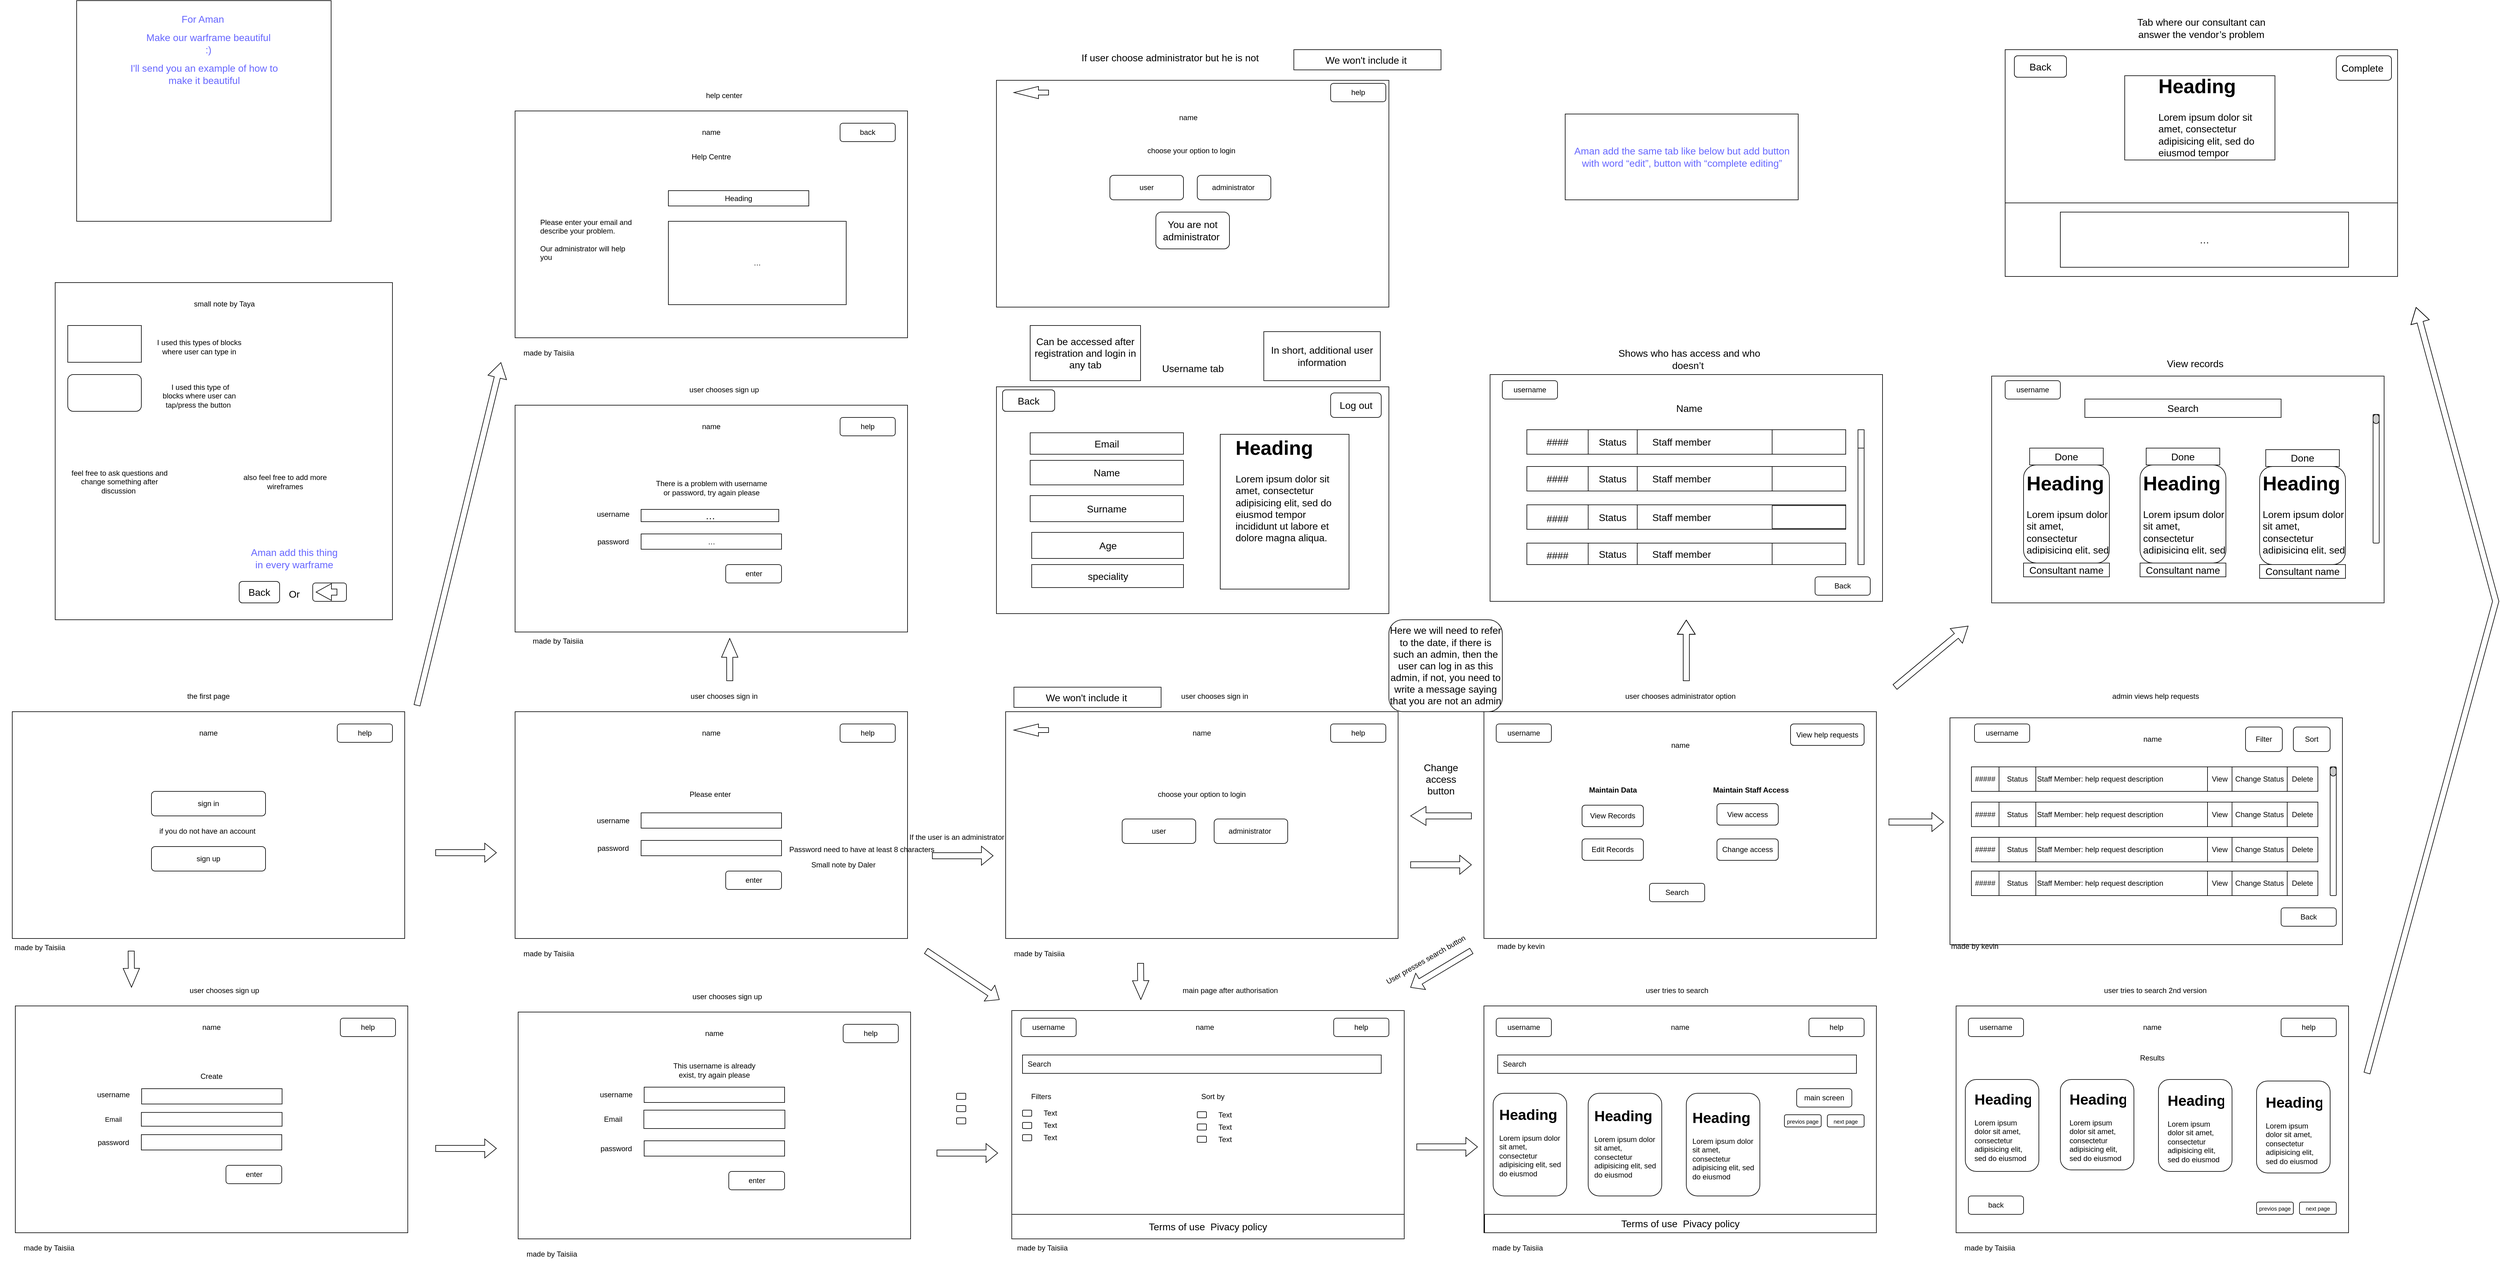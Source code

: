 <mxfile version="22.0.8" type="github">
  <diagram name="Page-1" id="gmUgVFKARMompz8cBliH">
    <mxGraphModel dx="1235" dy="1874" grid="1" gridSize="10" guides="1" tooltips="1" connect="1" arrows="1" fold="1" page="1" pageScale="1" pageWidth="827" pageHeight="1169" math="0" shadow="0">
      <root>
        <mxCell id="0" />
        <mxCell id="1" parent="0" />
        <mxCell id="k35gpH9k8__OTDd6NmUV-3" value="" style="rounded=0;whiteSpace=wrap;html=1;" parent="1" vertex="1">
          <mxGeometry x="2490" y="-440" width="640" height="370" as="geometry" />
        </mxCell>
        <mxCell id="yUiu3hchtchA_FLEPCTi-1" value="" style="rounded=0;whiteSpace=wrap;html=1;" parent="1" vertex="1">
          <mxGeometry x="80" y="110" width="640" height="370" as="geometry" />
        </mxCell>
        <mxCell id="yUiu3hchtchA_FLEPCTi-2" value="help" style="rounded=1;whiteSpace=wrap;html=1;" parent="1" vertex="1">
          <mxGeometry x="610" y="130" width="90" height="30" as="geometry" />
        </mxCell>
        <mxCell id="yUiu3hchtchA_FLEPCTi-3" value="name" style="text;html=1;strokeColor=none;fillColor=none;align=center;verticalAlign=middle;whiteSpace=wrap;rounded=0;" parent="1" vertex="1">
          <mxGeometry x="370" y="130" width="60" height="30" as="geometry" />
        </mxCell>
        <mxCell id="yUiu3hchtchA_FLEPCTi-5" value="sign in" style="rounded=1;whiteSpace=wrap;html=1;" parent="1" vertex="1">
          <mxGeometry x="307" y="240" width="186" height="40" as="geometry" />
        </mxCell>
        <mxCell id="yUiu3hchtchA_FLEPCTi-6" value="sign up" style="rounded=1;whiteSpace=wrap;html=1;" parent="1" vertex="1">
          <mxGeometry x="307" y="330" width="186" height="40" as="geometry" />
        </mxCell>
        <mxCell id="yUiu3hchtchA_FLEPCTi-7" value="if you do not have an account&amp;nbsp;" style="text;html=1;strokeColor=none;fillColor=none;align=center;verticalAlign=middle;whiteSpace=wrap;rounded=0;" parent="1" vertex="1">
          <mxGeometry x="300" y="290" width="200" height="30" as="geometry" />
        </mxCell>
        <mxCell id="yUiu3hchtchA_FLEPCTi-8" value="&amp;nbsp; &amp;nbsp; &amp;nbsp; &amp;nbsp; &amp;nbsp; &amp;nbsp; &amp;nbsp; &amp;nbsp; &amp;nbsp; &amp;nbsp; &amp;nbsp; &amp;nbsp; &amp;nbsp; &amp;nbsp; &amp;nbsp; &amp;nbsp; &amp;nbsp; &amp;nbsp; &amp;nbsp; &amp;nbsp; &amp;nbsp; &amp;nbsp; &amp;nbsp; &amp;nbsp; &amp;nbsp;&lt;span style=&quot;white-space: pre;&quot;&gt;&#x9;&lt;/span&gt;&lt;span style=&quot;white-space: pre;&quot;&gt;&#x9;&lt;/span&gt;&lt;span style=&quot;white-space: pre;&quot;&gt;&#x9;&lt;/span&gt;&lt;span style=&quot;white-space: pre;&quot;&gt;&#x9;&lt;/span&gt;" style="rounded=0;whiteSpace=wrap;html=1;" parent="1" vertex="1">
          <mxGeometry x="900" y="110" width="640" height="370" as="geometry" />
        </mxCell>
        <mxCell id="yUiu3hchtchA_FLEPCTi-9" value="help" style="rounded=1;whiteSpace=wrap;html=1;" parent="1" vertex="1">
          <mxGeometry x="1430" y="130" width="90" height="30" as="geometry" />
        </mxCell>
        <mxCell id="yUiu3hchtchA_FLEPCTi-10" value="name" style="text;html=1;strokeColor=none;fillColor=none;align=center;verticalAlign=middle;whiteSpace=wrap;rounded=0;" parent="1" vertex="1">
          <mxGeometry x="1190" y="130" width="60" height="30" as="geometry" />
        </mxCell>
        <mxCell id="yUiu3hchtchA_FLEPCTi-14" value="the first page" style="text;html=1;strokeColor=none;fillColor=none;align=center;verticalAlign=middle;whiteSpace=wrap;rounded=0;" parent="1" vertex="1">
          <mxGeometry x="335" y="70" width="130" height="30" as="geometry" />
        </mxCell>
        <mxCell id="yUiu3hchtchA_FLEPCTi-15" value="made by Taisiia" style="text;html=1;strokeColor=none;fillColor=none;align=center;verticalAlign=middle;whiteSpace=wrap;rounded=0;" parent="1" vertex="1">
          <mxGeometry x="60" y="480" width="130" height="30" as="geometry" />
        </mxCell>
        <mxCell id="yUiu3hchtchA_FLEPCTi-16" value="user chooses sign in" style="text;html=1;strokeColor=none;fillColor=none;align=center;verticalAlign=middle;whiteSpace=wrap;rounded=0;" parent="1" vertex="1">
          <mxGeometry x="1161" y="70" width="160" height="30" as="geometry" />
        </mxCell>
        <mxCell id="yUiu3hchtchA_FLEPCTi-17" value="Please enter&amp;nbsp;" style="text;html=1;strokeColor=none;fillColor=none;align=center;verticalAlign=middle;whiteSpace=wrap;rounded=0;" parent="1" vertex="1">
          <mxGeometry x="1145" y="230" width="150" height="30" as="geometry" />
        </mxCell>
        <mxCell id="yUiu3hchtchA_FLEPCTi-18" value="" style="rounded=0;whiteSpace=wrap;html=1;" parent="1" vertex="1">
          <mxGeometry x="1105.5" y="275" width="229" height="25" as="geometry" />
        </mxCell>
        <mxCell id="yUiu3hchtchA_FLEPCTi-20" value="" style="rounded=0;whiteSpace=wrap;html=1;" parent="1" vertex="1">
          <mxGeometry x="1105.5" y="320" width="229" height="25" as="geometry" />
        </mxCell>
        <mxCell id="yUiu3hchtchA_FLEPCTi-21" value="enter" style="rounded=1;whiteSpace=wrap;html=1;" parent="1" vertex="1">
          <mxGeometry x="1243.5" y="370" width="91" height="30" as="geometry" />
        </mxCell>
        <mxCell id="yUiu3hchtchA_FLEPCTi-22" value="username" style="text;html=1;strokeColor=none;fillColor=none;align=center;verticalAlign=middle;whiteSpace=wrap;rounded=0;" parent="1" vertex="1">
          <mxGeometry x="1030" y="272.5" width="60" height="30" as="geometry" />
        </mxCell>
        <mxCell id="yUiu3hchtchA_FLEPCTi-23" value="password" style="text;html=1;strokeColor=none;fillColor=none;align=center;verticalAlign=middle;whiteSpace=wrap;rounded=0;" parent="1" vertex="1">
          <mxGeometry x="1030" y="317.5" width="60" height="30" as="geometry" />
        </mxCell>
        <mxCell id="yUiu3hchtchA_FLEPCTi-25" value="made by Taisiia" style="text;html=1;strokeColor=none;fillColor=none;align=center;verticalAlign=middle;whiteSpace=wrap;rounded=0;" parent="1" vertex="1">
          <mxGeometry x="890" y="490" width="130" height="30" as="geometry" />
        </mxCell>
        <mxCell id="yUiu3hchtchA_FLEPCTi-26" value="" style="rounded=0;whiteSpace=wrap;html=1;" parent="1" vertex="1">
          <mxGeometry x="85" y="590" width="640" height="370" as="geometry" />
        </mxCell>
        <mxCell id="yUiu3hchtchA_FLEPCTi-27" value="help" style="rounded=1;whiteSpace=wrap;html=1;" parent="1" vertex="1">
          <mxGeometry x="615" y="610" width="90" height="30" as="geometry" />
        </mxCell>
        <mxCell id="yUiu3hchtchA_FLEPCTi-28" value="name" style="text;html=1;strokeColor=none;fillColor=none;align=center;verticalAlign=middle;whiteSpace=wrap;rounded=0;" parent="1" vertex="1">
          <mxGeometry x="375" y="610" width="60" height="30" as="geometry" />
        </mxCell>
        <mxCell id="yUiu3hchtchA_FLEPCTi-29" value="user chooses sign up" style="text;html=1;strokeColor=none;fillColor=none;align=center;verticalAlign=middle;whiteSpace=wrap;rounded=0;" parent="1" vertex="1">
          <mxGeometry x="346" y="550" width="160" height="30" as="geometry" />
        </mxCell>
        <mxCell id="yUiu3hchtchA_FLEPCTi-30" value="Create" style="text;html=1;strokeColor=none;fillColor=none;align=center;verticalAlign=middle;whiteSpace=wrap;rounded=0;" parent="1" vertex="1">
          <mxGeometry x="330" y="690" width="150" height="30" as="geometry" />
        </mxCell>
        <mxCell id="yUiu3hchtchA_FLEPCTi-31" value="" style="rounded=0;whiteSpace=wrap;html=1;" parent="1" vertex="1">
          <mxGeometry x="291" y="725" width="229" height="25" as="geometry" />
        </mxCell>
        <mxCell id="yUiu3hchtchA_FLEPCTi-32" value="" style="rounded=0;whiteSpace=wrap;html=1;" parent="1" vertex="1">
          <mxGeometry x="290.5" y="800" width="229" height="25" as="geometry" />
        </mxCell>
        <mxCell id="yUiu3hchtchA_FLEPCTi-33" value="enter" style="rounded=1;whiteSpace=wrap;html=1;" parent="1" vertex="1">
          <mxGeometry x="428.5" y="850" width="91" height="30" as="geometry" />
        </mxCell>
        <mxCell id="yUiu3hchtchA_FLEPCTi-34" value="username" style="text;html=1;strokeColor=none;fillColor=none;align=center;verticalAlign=middle;whiteSpace=wrap;rounded=0;" parent="1" vertex="1">
          <mxGeometry x="215" y="720" width="60" height="30" as="geometry" />
        </mxCell>
        <mxCell id="yUiu3hchtchA_FLEPCTi-35" value="password" style="text;html=1;strokeColor=none;fillColor=none;align=center;verticalAlign=middle;whiteSpace=wrap;rounded=0;" parent="1" vertex="1">
          <mxGeometry x="215" y="797.5" width="60" height="30" as="geometry" />
        </mxCell>
        <mxCell id="yUiu3hchtchA_FLEPCTi-36" value="made by Taisiia" style="text;html=1;strokeColor=none;fillColor=none;align=center;verticalAlign=middle;whiteSpace=wrap;rounded=0;" parent="1" vertex="1">
          <mxGeometry x="75" y="970" width="130" height="30" as="geometry" />
        </mxCell>
        <mxCell id="yUiu3hchtchA_FLEPCTi-37" value="" style="rounded=0;whiteSpace=wrap;html=1;" parent="1" vertex="1">
          <mxGeometry x="1700" y="110" width="640" height="370" as="geometry" />
        </mxCell>
        <mxCell id="yUiu3hchtchA_FLEPCTi-38" value="help" style="rounded=1;whiteSpace=wrap;html=1;" parent="1" vertex="1">
          <mxGeometry x="2230" y="130" width="90" height="30" as="geometry" />
        </mxCell>
        <mxCell id="yUiu3hchtchA_FLEPCTi-39" value="name" style="text;html=1;strokeColor=none;fillColor=none;align=center;verticalAlign=middle;whiteSpace=wrap;rounded=0;" parent="1" vertex="1">
          <mxGeometry x="1990" y="130" width="60" height="30" as="geometry" />
        </mxCell>
        <mxCell id="yUiu3hchtchA_FLEPCTi-40" value="user chooses sign in" style="text;html=1;strokeColor=none;fillColor=none;align=center;verticalAlign=middle;whiteSpace=wrap;rounded=0;" parent="1" vertex="1">
          <mxGeometry x="1961" y="70" width="160" height="30" as="geometry" />
        </mxCell>
        <mxCell id="yUiu3hchtchA_FLEPCTi-41" value="choose your option to login" style="text;html=1;strokeColor=none;fillColor=none;align=center;verticalAlign=middle;whiteSpace=wrap;rounded=0;" parent="1" vertex="1">
          <mxGeometry x="1945" y="230" width="150" height="30" as="geometry" />
        </mxCell>
        <mxCell id="yUiu3hchtchA_FLEPCTi-47" value="made by Taisiia" style="text;html=1;strokeColor=none;fillColor=none;align=center;verticalAlign=middle;whiteSpace=wrap;rounded=0;" parent="1" vertex="1">
          <mxGeometry x="1690" y="490" width="130" height="30" as="geometry" />
        </mxCell>
        <mxCell id="yUiu3hchtchA_FLEPCTi-48" value="user" style="rounded=1;whiteSpace=wrap;html=1;" parent="1" vertex="1">
          <mxGeometry x="1890" y="285" width="120" height="40" as="geometry" />
        </mxCell>
        <mxCell id="yUiu3hchtchA_FLEPCTi-49" value="administrator&amp;nbsp;" style="rounded=1;whiteSpace=wrap;html=1;" parent="1" vertex="1">
          <mxGeometry x="2040" y="285" width="120" height="40" as="geometry" />
        </mxCell>
        <mxCell id="PiKiJsa5mSB-Z5FfggwC-1" value="" style="rounded=0;whiteSpace=wrap;html=1;" parent="1" vertex="1">
          <mxGeometry x="1710" y="597.5" width="640" height="370" as="geometry" />
        </mxCell>
        <mxCell id="PiKiJsa5mSB-Z5FfggwC-2" value="help" style="rounded=1;whiteSpace=wrap;html=1;" parent="1" vertex="1">
          <mxGeometry x="2235" y="610" width="90" height="30" as="geometry" />
        </mxCell>
        <mxCell id="PiKiJsa5mSB-Z5FfggwC-3" value="name" style="text;html=1;strokeColor=none;fillColor=none;align=center;verticalAlign=middle;whiteSpace=wrap;rounded=0;" parent="1" vertex="1">
          <mxGeometry x="1995" y="610" width="60" height="30" as="geometry" />
        </mxCell>
        <mxCell id="PiKiJsa5mSB-Z5FfggwC-4" value="main page after authorisation&amp;nbsp;" style="text;html=1;strokeColor=none;fillColor=none;align=center;verticalAlign=middle;whiteSpace=wrap;rounded=0;" parent="1" vertex="1">
          <mxGeometry x="1966" y="550" width="204" height="30" as="geometry" />
        </mxCell>
        <mxCell id="PiKiJsa5mSB-Z5FfggwC-6" value="made by Taisiia" style="text;html=1;strokeColor=none;fillColor=none;align=center;verticalAlign=middle;whiteSpace=wrap;rounded=0;" parent="1" vertex="1">
          <mxGeometry x="1695" y="970" width="130" height="30" as="geometry" />
        </mxCell>
        <mxCell id="PiKiJsa5mSB-Z5FfggwC-9" value="" style="rounded=0;whiteSpace=wrap;html=1;" parent="1" vertex="1">
          <mxGeometry x="1727.5" y="670" width="585" height="30" as="geometry" />
        </mxCell>
        <mxCell id="PiKiJsa5mSB-Z5FfggwC-10" value="Search" style="text;html=1;strokeColor=none;fillColor=none;align=center;verticalAlign=middle;whiteSpace=wrap;rounded=0;" parent="1" vertex="1">
          <mxGeometry x="1725" y="670" width="60" height="30" as="geometry" />
        </mxCell>
        <mxCell id="PiKiJsa5mSB-Z5FfggwC-11" value="Filters" style="text;html=1;strokeColor=none;fillColor=none;align=center;verticalAlign=middle;whiteSpace=wrap;rounded=0;" parent="1" vertex="1">
          <mxGeometry x="1727.5" y="722.5" width="60" height="30" as="geometry" />
        </mxCell>
        <mxCell id="PiKiJsa5mSB-Z5FfggwC-12" value="Sort by" style="text;html=1;strokeColor=none;fillColor=none;align=center;verticalAlign=middle;whiteSpace=wrap;rounded=0;" parent="1" vertex="1">
          <mxGeometry x="2008" y="722.5" width="60" height="30" as="geometry" />
        </mxCell>
        <mxCell id="PiKiJsa5mSB-Z5FfggwC-13" value="Text" style="text;html=1;strokeColor=none;fillColor=none;align=center;verticalAlign=middle;whiteSpace=wrap;rounded=0;" parent="1" vertex="1">
          <mxGeometry x="1742.5" y="750" width="60" height="30" as="geometry" />
        </mxCell>
        <mxCell id="PiKiJsa5mSB-Z5FfggwC-15" value="" style="rounded=1;whiteSpace=wrap;html=1;" parent="1" vertex="1">
          <mxGeometry x="1727.5" y="760" width="15" height="10" as="geometry" />
        </mxCell>
        <mxCell id="PiKiJsa5mSB-Z5FfggwC-16" value="" style="rounded=1;whiteSpace=wrap;html=1;" parent="1" vertex="1">
          <mxGeometry x="1727.5" y="780" width="15" height="10" as="geometry" />
        </mxCell>
        <mxCell id="PiKiJsa5mSB-Z5FfggwC-17" value="" style="rounded=1;whiteSpace=wrap;html=1;" parent="1" vertex="1">
          <mxGeometry x="1727.5" y="800" width="15" height="10" as="geometry" />
        </mxCell>
        <mxCell id="PiKiJsa5mSB-Z5FfggwC-23" value="" style="shape=flexArrow;endArrow=classic;html=1;rounded=0;" parent="1" edge="1">
          <mxGeometry width="50" height="50" relative="1" as="geometry">
            <mxPoint x="770" y="340" as="sourcePoint" />
            <mxPoint x="870" y="340" as="targetPoint" />
          </mxGeometry>
        </mxCell>
        <mxCell id="PiKiJsa5mSB-Z5FfggwC-24" value="" style="shape=flexArrow;endArrow=classic;html=1;rounded=0;" parent="1" edge="1">
          <mxGeometry width="50" height="50" relative="1" as="geometry">
            <mxPoint x="1580" y="345" as="sourcePoint" />
            <mxPoint x="1680" y="345" as="targetPoint" />
          </mxGeometry>
        </mxCell>
        <mxCell id="PiKiJsa5mSB-Z5FfggwC-28" value="" style="rounded=1;whiteSpace=wrap;html=1;" parent="1" vertex="1">
          <mxGeometry x="1620" y="732.5" width="15" height="10" as="geometry" />
        </mxCell>
        <mxCell id="PiKiJsa5mSB-Z5FfggwC-29" value="" style="rounded=1;whiteSpace=wrap;html=1;" parent="1" vertex="1">
          <mxGeometry x="1620" y="752.5" width="15" height="10" as="geometry" />
        </mxCell>
        <mxCell id="PiKiJsa5mSB-Z5FfggwC-30" value="" style="rounded=1;whiteSpace=wrap;html=1;" parent="1" vertex="1">
          <mxGeometry x="1620" y="772.5" width="15" height="10" as="geometry" />
        </mxCell>
        <mxCell id="PiKiJsa5mSB-Z5FfggwC-31" value="" style="rounded=1;whiteSpace=wrap;html=1;" parent="1" vertex="1">
          <mxGeometry x="2012.5" y="762.5" width="15" height="10" as="geometry" />
        </mxCell>
        <mxCell id="PiKiJsa5mSB-Z5FfggwC-32" value="" style="rounded=1;whiteSpace=wrap;html=1;" parent="1" vertex="1">
          <mxGeometry x="2012.5" y="782.5" width="15" height="10" as="geometry" />
        </mxCell>
        <mxCell id="PiKiJsa5mSB-Z5FfggwC-33" value="" style="rounded=1;whiteSpace=wrap;html=1;" parent="1" vertex="1">
          <mxGeometry x="2012.5" y="802.5" width="15" height="10" as="geometry" />
        </mxCell>
        <mxCell id="PiKiJsa5mSB-Z5FfggwC-34" value="Text" style="text;html=1;strokeColor=none;fillColor=none;align=center;verticalAlign=middle;whiteSpace=wrap;rounded=0;" parent="1" vertex="1">
          <mxGeometry x="1742.5" y="770" width="60" height="30" as="geometry" />
        </mxCell>
        <mxCell id="PiKiJsa5mSB-Z5FfggwC-35" value="Text" style="text;html=1;strokeColor=none;fillColor=none;align=center;verticalAlign=middle;whiteSpace=wrap;rounded=0;" parent="1" vertex="1">
          <mxGeometry x="1742.5" y="790" width="60" height="30" as="geometry" />
        </mxCell>
        <mxCell id="PiKiJsa5mSB-Z5FfggwC-36" value="Text" style="text;html=1;strokeColor=none;fillColor=none;align=center;verticalAlign=middle;whiteSpace=wrap;rounded=0;" parent="1" vertex="1">
          <mxGeometry x="2027.5" y="792.5" width="60" height="30" as="geometry" />
        </mxCell>
        <mxCell id="PiKiJsa5mSB-Z5FfggwC-37" value="Text" style="text;html=1;strokeColor=none;fillColor=none;align=center;verticalAlign=middle;whiteSpace=wrap;rounded=0;" parent="1" vertex="1">
          <mxGeometry x="2027.5" y="772.5" width="60" height="30" as="geometry" />
        </mxCell>
        <mxCell id="PiKiJsa5mSB-Z5FfggwC-38" value="Text" style="text;html=1;strokeColor=none;fillColor=none;align=center;verticalAlign=middle;whiteSpace=wrap;rounded=0;" parent="1" vertex="1">
          <mxGeometry x="2027.5" y="752.5" width="60" height="30" as="geometry" />
        </mxCell>
        <mxCell id="PiKiJsa5mSB-Z5FfggwC-39" value="" style="rounded=0;whiteSpace=wrap;html=1;" parent="1" vertex="1">
          <mxGeometry x="905" y="600" width="640" height="370" as="geometry" />
        </mxCell>
        <mxCell id="PiKiJsa5mSB-Z5FfggwC-40" value="help" style="rounded=1;whiteSpace=wrap;html=1;" parent="1" vertex="1">
          <mxGeometry x="1435" y="620" width="90" height="30" as="geometry" />
        </mxCell>
        <mxCell id="PiKiJsa5mSB-Z5FfggwC-41" value="name" style="text;html=1;strokeColor=none;fillColor=none;align=center;verticalAlign=middle;whiteSpace=wrap;rounded=0;" parent="1" vertex="1">
          <mxGeometry x="1195" y="620" width="60" height="30" as="geometry" />
        </mxCell>
        <mxCell id="PiKiJsa5mSB-Z5FfggwC-42" value="user chooses sign up" style="text;html=1;strokeColor=none;fillColor=none;align=center;verticalAlign=middle;whiteSpace=wrap;rounded=0;" parent="1" vertex="1">
          <mxGeometry x="1166" y="560" width="160" height="30" as="geometry" />
        </mxCell>
        <mxCell id="PiKiJsa5mSB-Z5FfggwC-43" value="This username is already exist, try again please" style="text;html=1;strokeColor=none;fillColor=none;align=center;verticalAlign=middle;whiteSpace=wrap;rounded=0;" parent="1" vertex="1">
          <mxGeometry x="1150" y="680" width="150" height="30" as="geometry" />
        </mxCell>
        <mxCell id="PiKiJsa5mSB-Z5FfggwC-44" value="" style="rounded=0;whiteSpace=wrap;html=1;" parent="1" vertex="1">
          <mxGeometry x="1110.5" y="722.5" width="229" height="25" as="geometry" />
        </mxCell>
        <mxCell id="PiKiJsa5mSB-Z5FfggwC-45" value="" style="rounded=0;whiteSpace=wrap;html=1;" parent="1" vertex="1">
          <mxGeometry x="1110.5" y="810" width="229" height="25" as="geometry" />
        </mxCell>
        <mxCell id="PiKiJsa5mSB-Z5FfggwC-46" value="enter" style="rounded=1;whiteSpace=wrap;html=1;" parent="1" vertex="1">
          <mxGeometry x="1248.5" y="860" width="91" height="30" as="geometry" />
        </mxCell>
        <mxCell id="PiKiJsa5mSB-Z5FfggwC-47" value="username" style="text;html=1;strokeColor=none;fillColor=none;align=center;verticalAlign=middle;whiteSpace=wrap;rounded=0;" parent="1" vertex="1">
          <mxGeometry x="1035" y="720" width="60" height="30" as="geometry" />
        </mxCell>
        <mxCell id="PiKiJsa5mSB-Z5FfggwC-48" value="password" style="text;html=1;strokeColor=none;fillColor=none;align=center;verticalAlign=middle;whiteSpace=wrap;rounded=0;" parent="1" vertex="1">
          <mxGeometry x="1035" y="807.5" width="60" height="30" as="geometry" />
        </mxCell>
        <mxCell id="PiKiJsa5mSB-Z5FfggwC-49" value="made by Taisiia" style="text;html=1;strokeColor=none;fillColor=none;align=center;verticalAlign=middle;whiteSpace=wrap;rounded=0;" parent="1" vertex="1">
          <mxGeometry x="895" y="980" width="130" height="30" as="geometry" />
        </mxCell>
        <mxCell id="PiKiJsa5mSB-Z5FfggwC-50" value="" style="shape=flexArrow;endArrow=classic;html=1;rounded=0;" parent="1" edge="1">
          <mxGeometry width="50" height="50" relative="1" as="geometry">
            <mxPoint x="770" y="822.5" as="sourcePoint" />
            <mxPoint x="870" y="822.5" as="targetPoint" />
          </mxGeometry>
        </mxCell>
        <mxCell id="PiKiJsa5mSB-Z5FfggwC-51" value="" style="shape=flexArrow;endArrow=classic;html=1;rounded=0;endWidth=15.714;endSize=9.914;" parent="1" edge="1">
          <mxGeometry width="50" height="50" relative="1" as="geometry">
            <mxPoint x="273.95" y="500" as="sourcePoint" />
            <mxPoint x="274.45" y="560" as="targetPoint" />
          </mxGeometry>
        </mxCell>
        <mxCell id="PiKiJsa5mSB-Z5FfggwC-52" value="" style="shape=flexArrow;endArrow=classic;html=1;rounded=0;" parent="1" edge="1">
          <mxGeometry width="50" height="50" relative="1" as="geometry">
            <mxPoint x="1587.5" y="830" as="sourcePoint" />
            <mxPoint x="1687.5" y="830" as="targetPoint" />
          </mxGeometry>
        </mxCell>
        <mxCell id="PiKiJsa5mSB-Z5FfggwC-53" value="" style="shape=flexArrow;endArrow=classic;html=1;rounded=0;endWidth=15.714;endSize=9.914;" parent="1" edge="1">
          <mxGeometry width="50" height="50" relative="1" as="geometry">
            <mxPoint x="1920" y="520" as="sourcePoint" />
            <mxPoint x="1920.5" y="580" as="targetPoint" />
          </mxGeometry>
        </mxCell>
        <mxCell id="PiKiJsa5mSB-Z5FfggwC-54" value="" style="rounded=0;whiteSpace=wrap;html=1;" parent="1" vertex="1">
          <mxGeometry x="900" y="-390" width="640" height="370" as="geometry" />
        </mxCell>
        <mxCell id="PiKiJsa5mSB-Z5FfggwC-55" value="help" style="rounded=1;whiteSpace=wrap;html=1;" parent="1" vertex="1">
          <mxGeometry x="1430" y="-370" width="90" height="30" as="geometry" />
        </mxCell>
        <mxCell id="PiKiJsa5mSB-Z5FfggwC-56" value="name" style="text;html=1;strokeColor=none;fillColor=none;align=center;verticalAlign=middle;whiteSpace=wrap;rounded=0;" parent="1" vertex="1">
          <mxGeometry x="1190" y="-370" width="60" height="30" as="geometry" />
        </mxCell>
        <mxCell id="PiKiJsa5mSB-Z5FfggwC-57" value="user chooses sign up" style="text;html=1;strokeColor=none;fillColor=none;align=center;verticalAlign=middle;whiteSpace=wrap;rounded=0;" parent="1" vertex="1">
          <mxGeometry x="1161" y="-430" width="160" height="30" as="geometry" />
        </mxCell>
        <mxCell id="PiKiJsa5mSB-Z5FfggwC-58" value="There is a problem with username or password, try again please" style="text;html=1;strokeColor=none;fillColor=none;align=center;verticalAlign=middle;whiteSpace=wrap;rounded=0;" parent="1" vertex="1">
          <mxGeometry x="1122.5" y="-270" width="195" height="30" as="geometry" />
        </mxCell>
        <mxCell id="PiKiJsa5mSB-Z5FfggwC-59" value="" style="rounded=0;whiteSpace=wrap;html=1;" parent="1" vertex="1">
          <mxGeometry x="1150" y="-770" width="229" height="25" as="geometry" />
        </mxCell>
        <mxCell id="PiKiJsa5mSB-Z5FfggwC-60" value="…" style="rounded=0;whiteSpace=wrap;html=1;" parent="1" vertex="1">
          <mxGeometry x="1105.5" y="-180" width="229" height="25" as="geometry" />
        </mxCell>
        <mxCell id="PiKiJsa5mSB-Z5FfggwC-61" value="enter" style="rounded=1;whiteSpace=wrap;html=1;" parent="1" vertex="1">
          <mxGeometry x="1243.5" y="-130" width="91" height="30" as="geometry" />
        </mxCell>
        <mxCell id="PiKiJsa5mSB-Z5FfggwC-62" value="username" style="text;html=1;strokeColor=none;fillColor=none;align=center;verticalAlign=middle;whiteSpace=wrap;rounded=0;" parent="1" vertex="1">
          <mxGeometry x="1030" y="-227.5" width="60" height="30" as="geometry" />
        </mxCell>
        <mxCell id="PiKiJsa5mSB-Z5FfggwC-63" value="password" style="text;html=1;strokeColor=none;fillColor=none;align=center;verticalAlign=middle;whiteSpace=wrap;rounded=0;" parent="1" vertex="1">
          <mxGeometry x="1030" y="-182.5" width="60" height="30" as="geometry" />
        </mxCell>
        <mxCell id="PiKiJsa5mSB-Z5FfggwC-64" value="made by Taisiia" style="text;html=1;strokeColor=none;fillColor=none;align=center;verticalAlign=middle;whiteSpace=wrap;rounded=0;" parent="1" vertex="1">
          <mxGeometry x="905" y="-20" width="130" height="30" as="geometry" />
        </mxCell>
        <mxCell id="PiKiJsa5mSB-Z5FfggwC-65" value="" style="shape=flexArrow;endArrow=classic;html=1;rounded=0;endWidth=15.714;endSize=9.914;entryX=0.328;entryY=1;entryDx=0;entryDy=0;entryPerimeter=0;" parent="1" edge="1">
          <mxGeometry width="50" height="50" relative="1" as="geometry">
            <mxPoint x="1250.08" y="60" as="sourcePoint" />
            <mxPoint x="1250" y="-10.0" as="targetPoint" />
          </mxGeometry>
        </mxCell>
        <mxCell id="PiKiJsa5mSB-Z5FfggwC-66" value="" style="rounded=0;whiteSpace=wrap;html=1;" parent="1" vertex="1">
          <mxGeometry x="2480" y="590" width="640" height="370" as="geometry" />
        </mxCell>
        <mxCell id="PiKiJsa5mSB-Z5FfggwC-67" value="help" style="rounded=1;whiteSpace=wrap;html=1;" parent="1" vertex="1">
          <mxGeometry x="3010" y="610" width="90" height="30" as="geometry" />
        </mxCell>
        <mxCell id="PiKiJsa5mSB-Z5FfggwC-68" value="name" style="text;html=1;strokeColor=none;fillColor=none;align=center;verticalAlign=middle;whiteSpace=wrap;rounded=0;" parent="1" vertex="1">
          <mxGeometry x="2770" y="610" width="60" height="30" as="geometry" />
        </mxCell>
        <mxCell id="PiKiJsa5mSB-Z5FfggwC-70" value="made by Taisiia" style="text;html=1;strokeColor=none;fillColor=none;align=center;verticalAlign=middle;whiteSpace=wrap;rounded=0;" parent="1" vertex="1">
          <mxGeometry x="2470" y="970" width="130" height="30" as="geometry" />
        </mxCell>
        <mxCell id="PiKiJsa5mSB-Z5FfggwC-71" value="" style="rounded=0;whiteSpace=wrap;html=1;" parent="1" vertex="1">
          <mxGeometry x="2502.5" y="670" width="585" height="30" as="geometry" />
        </mxCell>
        <mxCell id="PiKiJsa5mSB-Z5FfggwC-72" value="Search" style="text;html=1;strokeColor=none;fillColor=none;align=center;verticalAlign=middle;whiteSpace=wrap;rounded=0;" parent="1" vertex="1">
          <mxGeometry x="2500" y="670" width="60" height="30" as="geometry" />
        </mxCell>
        <mxCell id="PiKiJsa5mSB-Z5FfggwC-97" value="" style="rounded=1;whiteSpace=wrap;html=1;" parent="1" vertex="1">
          <mxGeometry x="2495" y="732.5" width="120" height="167.5" as="geometry" />
        </mxCell>
        <mxCell id="PiKiJsa5mSB-Z5FfggwC-98" value="" style="rounded=1;whiteSpace=wrap;html=1;" parent="1" vertex="1">
          <mxGeometry x="2650" y="732.5" width="120" height="167.5" as="geometry" />
        </mxCell>
        <mxCell id="PiKiJsa5mSB-Z5FfggwC-99" value="" style="rounded=1;whiteSpace=wrap;html=1;" parent="1" vertex="1">
          <mxGeometry x="2810" y="732.5" width="120" height="167.5" as="geometry" />
        </mxCell>
        <mxCell id="PiKiJsa5mSB-Z5FfggwC-102" value="username" style="rounded=1;whiteSpace=wrap;html=1;" parent="1" vertex="1">
          <mxGeometry x="1725" y="610" width="90" height="30" as="geometry" />
        </mxCell>
        <mxCell id="PiKiJsa5mSB-Z5FfggwC-103" value="username" style="rounded=1;whiteSpace=wrap;html=1;" parent="1" vertex="1">
          <mxGeometry x="2500" y="610" width="90" height="30" as="geometry" />
        </mxCell>
        <mxCell id="PiKiJsa5mSB-Z5FfggwC-107" value="&lt;font style=&quot;font-size: 9px;&quot;&gt;next page&lt;/font&gt;" style="rounded=1;whiteSpace=wrap;html=1;" parent="1" vertex="1">
          <mxGeometry x="3040" y="767.5" width="60" height="20" as="geometry" />
        </mxCell>
        <mxCell id="PiKiJsa5mSB-Z5FfggwC-109" value="&lt;font style=&quot;font-size: 9px;&quot;&gt;previos page&lt;/font&gt;" style="rounded=1;whiteSpace=wrap;html=1;" parent="1" vertex="1">
          <mxGeometry x="2970" y="767.5" width="60" height="20" as="geometry" />
        </mxCell>
        <mxCell id="PiKiJsa5mSB-Z5FfggwC-111" value="main screen" style="rounded=1;whiteSpace=wrap;html=1;" parent="1" vertex="1">
          <mxGeometry x="2990" y="725" width="90" height="30" as="geometry" />
        </mxCell>
        <mxCell id="PiKiJsa5mSB-Z5FfggwC-116" value="" style="rounded=0;whiteSpace=wrap;html=1;" parent="1" vertex="1">
          <mxGeometry x="3250" y="590" width="640" height="370" as="geometry" />
        </mxCell>
        <mxCell id="PiKiJsa5mSB-Z5FfggwC-117" value="help" style="rounded=1;whiteSpace=wrap;html=1;" parent="1" vertex="1">
          <mxGeometry x="3780" y="610" width="90" height="30" as="geometry" />
        </mxCell>
        <mxCell id="PiKiJsa5mSB-Z5FfggwC-118" value="name" style="text;html=1;strokeColor=none;fillColor=none;align=center;verticalAlign=middle;whiteSpace=wrap;rounded=0;" parent="1" vertex="1">
          <mxGeometry x="3540" y="610" width="60" height="30" as="geometry" />
        </mxCell>
        <mxCell id="PiKiJsa5mSB-Z5FfggwC-119" value="made by Taisiia" style="text;html=1;strokeColor=none;fillColor=none;align=center;verticalAlign=middle;whiteSpace=wrap;rounded=0;" parent="1" vertex="1">
          <mxGeometry x="3240" y="970" width="130" height="30" as="geometry" />
        </mxCell>
        <mxCell id="PiKiJsa5mSB-Z5FfggwC-122" value="" style="rounded=1;whiteSpace=wrap;html=1;" parent="1" vertex="1">
          <mxGeometry x="3265" y="710" width="120" height="150" as="geometry" />
        </mxCell>
        <mxCell id="PiKiJsa5mSB-Z5FfggwC-123" value="" style="rounded=1;whiteSpace=wrap;html=1;" parent="1" vertex="1">
          <mxGeometry x="3420" y="710" width="120" height="147.5" as="geometry" />
        </mxCell>
        <mxCell id="PiKiJsa5mSB-Z5FfggwC-124" value="" style="rounded=1;whiteSpace=wrap;html=1;" parent="1" vertex="1">
          <mxGeometry x="3580" y="710" width="120" height="150" as="geometry" />
        </mxCell>
        <mxCell id="PiKiJsa5mSB-Z5FfggwC-125" value="username" style="rounded=1;whiteSpace=wrap;html=1;" parent="1" vertex="1">
          <mxGeometry x="3270" y="610" width="90" height="30" as="geometry" />
        </mxCell>
        <mxCell id="PiKiJsa5mSB-Z5FfggwC-126" value="&lt;font style=&quot;font-size: 9px;&quot;&gt;next page&lt;/font&gt;" style="rounded=1;whiteSpace=wrap;html=1;" parent="1" vertex="1">
          <mxGeometry x="3810" y="910" width="60" height="20" as="geometry" />
        </mxCell>
        <mxCell id="PiKiJsa5mSB-Z5FfggwC-127" value="&lt;font style=&quot;font-size: 9px;&quot;&gt;previos page&lt;/font&gt;" style="rounded=1;whiteSpace=wrap;html=1;" parent="1" vertex="1">
          <mxGeometry x="3740" y="910" width="60" height="20" as="geometry" />
        </mxCell>
        <mxCell id="PiKiJsa5mSB-Z5FfggwC-128" value="back" style="rounded=1;whiteSpace=wrap;html=1;" parent="1" vertex="1">
          <mxGeometry x="3270" y="900" width="90" height="30" as="geometry" />
        </mxCell>
        <mxCell id="PiKiJsa5mSB-Z5FfggwC-132" value="Results" style="text;html=1;strokeColor=none;fillColor=none;align=center;verticalAlign=middle;whiteSpace=wrap;rounded=0;" parent="1" vertex="1">
          <mxGeometry x="3540" y="660" width="60" height="30" as="geometry" />
        </mxCell>
        <mxCell id="PiKiJsa5mSB-Z5FfggwC-149" value="" style="rounded=1;whiteSpace=wrap;html=1;" parent="1" vertex="1">
          <mxGeometry x="3740" y="712.5" width="120" height="150" as="geometry" />
        </mxCell>
        <mxCell id="PiKiJsa5mSB-Z5FfggwC-151" value="&lt;h1&gt;Heading&lt;/h1&gt;&lt;p&gt;Lorem ipsum dolor sit amet, consectetur adipisicing elit, sed do eiusmod tempor incididunt ut labore et dolore magna aliqua.&lt;/p&gt;" style="text;html=1;strokeColor=none;fillColor=none;spacing=5;spacingTop=-20;whiteSpace=wrap;overflow=hidden;rounded=0;" parent="1" vertex="1">
          <mxGeometry x="2500" y="747.5" width="110" height="120" as="geometry" />
        </mxCell>
        <mxCell id="PiKiJsa5mSB-Z5FfggwC-152" value="&lt;h1&gt;Heading&lt;/h1&gt;&lt;p&gt;Lorem ipsum dolor sit amet, consectetur adipisicing elit, sed do eiusmod tempor incididunt ut labore et dolore magna aliqua.&lt;/p&gt;" style="text;html=1;strokeColor=none;fillColor=none;spacing=5;spacingTop=-20;whiteSpace=wrap;overflow=hidden;rounded=0;" parent="1" vertex="1">
          <mxGeometry x="2655" y="750" width="110" height="120" as="geometry" />
        </mxCell>
        <mxCell id="PiKiJsa5mSB-Z5FfggwC-153" value="&lt;h1&gt;Heading&lt;/h1&gt;&lt;p&gt;Lorem ipsum dolor sit amet, consectetur adipisicing elit, sed do eiusmod tempor incididunt ut labore et dolore magna aliqua.&lt;/p&gt;" style="text;html=1;strokeColor=none;fillColor=none;spacing=5;spacingTop=-20;whiteSpace=wrap;overflow=hidden;rounded=0;" parent="1" vertex="1">
          <mxGeometry x="2815" y="752.5" width="110" height="120" as="geometry" />
        </mxCell>
        <mxCell id="PiKiJsa5mSB-Z5FfggwC-154" value="" style="whiteSpace=wrap;html=1;aspect=fixed;" parent="1" vertex="1">
          <mxGeometry x="150" y="-590" width="550" height="550" as="geometry" />
        </mxCell>
        <mxCell id="PiKiJsa5mSB-Z5FfggwC-155" value="small note by Taya" style="text;html=1;strokeColor=none;fillColor=none;align=center;verticalAlign=middle;whiteSpace=wrap;rounded=0;" parent="1" vertex="1">
          <mxGeometry x="336" y="-570" width="180" height="30" as="geometry" />
        </mxCell>
        <mxCell id="PiKiJsa5mSB-Z5FfggwC-156" value="" style="rounded=0;whiteSpace=wrap;html=1;" parent="1" vertex="1">
          <mxGeometry x="170.5" y="-520" width="120" height="60" as="geometry" />
        </mxCell>
        <mxCell id="PiKiJsa5mSB-Z5FfggwC-157" value="I used this types of blocks where user can type in" style="text;html=1;strokeColor=none;fillColor=none;align=center;verticalAlign=middle;whiteSpace=wrap;rounded=0;" parent="1" vertex="1">
          <mxGeometry x="300" y="-500" width="170" height="30" as="geometry" />
        </mxCell>
        <mxCell id="PiKiJsa5mSB-Z5FfggwC-158" value="" style="rounded=1;whiteSpace=wrap;html=1;" parent="1" vertex="1">
          <mxGeometry x="170.5" y="-440" width="120" height="60" as="geometry" />
        </mxCell>
        <mxCell id="PiKiJsa5mSB-Z5FfggwC-159" value="&amp;nbsp;I used this type of blocks where user can tap/press the button&amp;nbsp;" style="text;html=1;strokeColor=none;fillColor=none;align=center;verticalAlign=middle;whiteSpace=wrap;rounded=0;" parent="1" vertex="1">
          <mxGeometry x="320" y="-420" width="130" height="30" as="geometry" />
        </mxCell>
        <mxCell id="PiKiJsa5mSB-Z5FfggwC-160" value="feel free to ask questions and change something after discussion&amp;nbsp;" style="text;html=1;strokeColor=none;fillColor=none;align=center;verticalAlign=middle;whiteSpace=wrap;rounded=0;" parent="1" vertex="1">
          <mxGeometry x="175" y="-280" width="160" height="30" as="geometry" />
        </mxCell>
        <mxCell id="PiKiJsa5mSB-Z5FfggwC-161" value="also feel free to add more wireframes" style="text;html=1;strokeColor=none;fillColor=none;align=center;verticalAlign=middle;whiteSpace=wrap;rounded=0;" parent="1" vertex="1">
          <mxGeometry x="450" y="-280" width="150" height="30" as="geometry" />
        </mxCell>
        <mxCell id="PiKiJsa5mSB-Z5FfggwC-162" value="" style="rounded=0;whiteSpace=wrap;html=1;" parent="1" vertex="1">
          <mxGeometry x="900" y="-870" width="640" height="370" as="geometry" />
        </mxCell>
        <mxCell id="PiKiJsa5mSB-Z5FfggwC-163" value="back" style="rounded=1;whiteSpace=wrap;html=1;" parent="1" vertex="1">
          <mxGeometry x="1430" y="-850" width="90" height="30" as="geometry" />
        </mxCell>
        <mxCell id="PiKiJsa5mSB-Z5FfggwC-164" value="name" style="text;html=1;strokeColor=none;fillColor=none;align=center;verticalAlign=middle;whiteSpace=wrap;rounded=0;" parent="1" vertex="1">
          <mxGeometry x="1190" y="-850" width="60" height="30" as="geometry" />
        </mxCell>
        <mxCell id="PiKiJsa5mSB-Z5FfggwC-165" value="help center" style="text;html=1;strokeColor=none;fillColor=none;align=center;verticalAlign=middle;whiteSpace=wrap;rounded=0;" parent="1" vertex="1">
          <mxGeometry x="1161" y="-910" width="160" height="30" as="geometry" />
        </mxCell>
        <mxCell id="PiKiJsa5mSB-Z5FfggwC-166" value="Help Centre" style="text;html=1;strokeColor=none;fillColor=none;align=center;verticalAlign=middle;whiteSpace=wrap;rounded=0;" parent="1" vertex="1">
          <mxGeometry x="1145" y="-810" width="150" height="30" as="geometry" />
        </mxCell>
        <mxCell id="PiKiJsa5mSB-Z5FfggwC-167" value="made by Taisiia" style="text;html=1;strokeColor=none;fillColor=none;align=center;verticalAlign=middle;whiteSpace=wrap;rounded=0;" parent="1" vertex="1">
          <mxGeometry x="890" y="-490" width="130" height="30" as="geometry" />
        </mxCell>
        <mxCell id="PiKiJsa5mSB-Z5FfggwC-170" value="…" style="rounded=0;whiteSpace=wrap;html=1;" parent="1" vertex="1">
          <mxGeometry x="1150" y="-690" width="290" height="136" as="geometry" />
        </mxCell>
        <mxCell id="PiKiJsa5mSB-Z5FfggwC-171" value="Please enter your email and describe your problem. &lt;br&gt;&lt;br&gt;Our administrator will help you" style="text;html=1;strokeColor=none;fillColor=none;align=left;verticalAlign=middle;whiteSpace=wrap;rounded=0;" parent="1" vertex="1">
          <mxGeometry x="938.5" y="-720" width="151.5" height="120" as="geometry" />
        </mxCell>
        <mxCell id="PiKiJsa5mSB-Z5FfggwC-172" value="Heading" style="rounded=0;whiteSpace=wrap;html=1;" parent="1" vertex="1">
          <mxGeometry x="1150" y="-740" width="229" height="25" as="geometry" />
        </mxCell>
        <mxCell id="PiKiJsa5mSB-Z5FfggwC-173" value="user tries to search" style="text;html=1;strokeColor=none;fillColor=none;align=center;verticalAlign=middle;whiteSpace=wrap;rounded=0;" parent="1" vertex="1">
          <mxGeometry x="2725" y="550" width="140" height="30" as="geometry" />
        </mxCell>
        <mxCell id="PiKiJsa5mSB-Z5FfggwC-174" value="user tries to search 2nd version" style="text;html=1;strokeColor=none;fillColor=none;align=center;verticalAlign=middle;whiteSpace=wrap;rounded=0;" parent="1" vertex="1">
          <mxGeometry x="3490" y="550" width="170" height="30" as="geometry" />
        </mxCell>
        <mxCell id="PiKiJsa5mSB-Z5FfggwC-176" value="&lt;h1&gt;Heading&lt;/h1&gt;&lt;p&gt;Lorem ipsum dolor sit amet, consectetur adipisicing elit, sed do eiusmod tempor incididunt ut labore et dolore magna aliqua.&lt;/p&gt;" style="text;html=1;strokeColor=none;fillColor=none;spacing=5;spacingTop=-20;whiteSpace=wrap;overflow=hidden;rounded=0;" parent="1" vertex="1">
          <mxGeometry x="3275" y="722.5" width="100" height="120" as="geometry" />
        </mxCell>
        <mxCell id="PiKiJsa5mSB-Z5FfggwC-177" value="&lt;h1&gt;Heading&lt;/h1&gt;&lt;p&gt;Lorem ipsum dolor sit amet, consectetur adipisicing elit, sed do eiusmod tempor incididunt ut labore et dolore magna aliqua.&lt;/p&gt;" style="text;html=1;strokeColor=none;fillColor=none;spacing=5;spacingTop=-20;whiteSpace=wrap;overflow=hidden;rounded=0;" parent="1" vertex="1">
          <mxGeometry x="3430" y="722.5" width="100" height="120" as="geometry" />
        </mxCell>
        <mxCell id="PiKiJsa5mSB-Z5FfggwC-178" value="&lt;h1&gt;Heading&lt;/h1&gt;&lt;p&gt;Lorem ipsum dolor sit amet, consectetur adipisicing elit, sed do eiusmod tempor incididunt ut labore et dolore magna aliqua.&lt;/p&gt;" style="text;html=1;strokeColor=none;fillColor=none;spacing=5;spacingTop=-20;whiteSpace=wrap;overflow=hidden;rounded=0;" parent="1" vertex="1">
          <mxGeometry x="3590" y="725" width="100" height="120" as="geometry" />
        </mxCell>
        <mxCell id="PiKiJsa5mSB-Z5FfggwC-179" value="&lt;h1&gt;Heading&lt;/h1&gt;&lt;p&gt;Lorem ipsum dolor sit amet, consectetur adipisicing elit, sed do eiusmod tempor incididunt ut labore et dolore magna aliqua.&lt;/p&gt;" style="text;html=1;strokeColor=none;fillColor=none;spacing=5;spacingTop=-20;whiteSpace=wrap;overflow=hidden;rounded=0;" parent="1" vertex="1">
          <mxGeometry x="3750" y="727.5" width="100" height="120" as="geometry" />
        </mxCell>
        <mxCell id="PiKiJsa5mSB-Z5FfggwC-180" value="" style="shape=flexArrow;endArrow=classic;html=1;rounded=0;" parent="1" edge="1">
          <mxGeometry width="50" height="50" relative="1" as="geometry">
            <mxPoint x="2370" y="820" as="sourcePoint" />
            <mxPoint x="2470" y="820" as="targetPoint" />
          </mxGeometry>
        </mxCell>
        <mxCell id="cDdi2DRgxbYs-q_2n6CJ-1" value="" style="shape=flexArrow;endArrow=classic;html=1;rounded=0;" parent="1" edge="1">
          <mxGeometry width="50" height="50" relative="1" as="geometry">
            <mxPoint x="2360" y="359.7" as="sourcePoint" />
            <mxPoint x="2460" y="359.7" as="targetPoint" />
            <Array as="points" />
          </mxGeometry>
        </mxCell>
        <mxCell id="cDdi2DRgxbYs-q_2n6CJ-2" value="" style="rounded=0;whiteSpace=wrap;html=1;" parent="1" vertex="1">
          <mxGeometry x="2480" y="110" width="640" height="370" as="geometry" />
        </mxCell>
        <mxCell id="cDdi2DRgxbYs-q_2n6CJ-3" value="user chooses administrator option" style="text;html=1;align=center;verticalAlign=middle;resizable=0;points=[];autosize=1;strokeColor=none;fillColor=none;" parent="1" vertex="1">
          <mxGeometry x="2700" y="70" width="200" height="30" as="geometry" />
        </mxCell>
        <mxCell id="cDdi2DRgxbYs-q_2n6CJ-5" value="name" style="text;html=1;align=center;verticalAlign=middle;resizable=0;points=[];autosize=1;strokeColor=none;fillColor=none;" parent="1" vertex="1">
          <mxGeometry x="2775" y="150" width="50" height="30" as="geometry" />
        </mxCell>
        <mxCell id="cDdi2DRgxbYs-q_2n6CJ-6" value="" style="shape=flexArrow;endArrow=classic;html=1;rounded=0;" parent="1" edge="1">
          <mxGeometry width="50" height="50" relative="1" as="geometry">
            <mxPoint x="1570" y="500" as="sourcePoint" />
            <mxPoint x="1690" y="580" as="targetPoint" />
          </mxGeometry>
        </mxCell>
        <mxCell id="cDdi2DRgxbYs-q_2n6CJ-7" value="If the user is an administrator" style="text;html=1;align=center;verticalAlign=middle;resizable=0;points=[];autosize=1;strokeColor=none;fillColor=none;" parent="1" vertex="1">
          <mxGeometry x="1530" y="300" width="180" height="30" as="geometry" />
        </mxCell>
        <mxCell id="cDdi2DRgxbYs-q_2n6CJ-9" value="username" style="rounded=1;whiteSpace=wrap;html=1;" parent="1" vertex="1">
          <mxGeometry x="2500" y="130" width="90" height="30" as="geometry" />
        </mxCell>
        <mxCell id="cDdi2DRgxbYs-q_2n6CJ-13" value="Search" style="rounded=1;whiteSpace=wrap;html=1;" parent="1" vertex="1">
          <mxGeometry x="2750" y="390" width="90" height="30" as="geometry" />
        </mxCell>
        <mxCell id="cDdi2DRgxbYs-q_2n6CJ-14" value="View Records" style="rounded=1;whiteSpace=wrap;html=1;" parent="1" vertex="1">
          <mxGeometry x="2640" y="262.5" width="100" height="35" as="geometry" />
        </mxCell>
        <mxCell id="cDdi2DRgxbYs-q_2n6CJ-15" value="Edit Records" style="rounded=1;whiteSpace=wrap;html=1;" parent="1" vertex="1">
          <mxGeometry x="2640" y="317.5" width="100" height="35" as="geometry" />
        </mxCell>
        <mxCell id="cDdi2DRgxbYs-q_2n6CJ-19" value="Change access" style="rounded=1;whiteSpace=wrap;html=1;" parent="1" vertex="1">
          <mxGeometry x="2860" y="317.5" width="100" height="35" as="geometry" />
        </mxCell>
        <mxCell id="cDdi2DRgxbYs-q_2n6CJ-20" value="Maintain Data" style="text;html=1;align=center;verticalAlign=middle;resizable=0;points=[];autosize=1;strokeColor=none;fillColor=none;fontStyle=1" parent="1" vertex="1">
          <mxGeometry x="2640" y="222.5" width="100" height="30" as="geometry" />
        </mxCell>
        <mxCell id="cDdi2DRgxbYs-q_2n6CJ-21" value="View access" style="rounded=1;whiteSpace=wrap;html=1;" parent="1" vertex="1">
          <mxGeometry x="2860" y="260" width="100" height="35" as="geometry" />
        </mxCell>
        <mxCell id="cDdi2DRgxbYs-q_2n6CJ-22" value="Maintain Staff Access" style="text;html=1;align=center;verticalAlign=middle;resizable=0;points=[];autosize=1;strokeColor=none;fillColor=none;fontStyle=1" parent="1" vertex="1">
          <mxGeometry x="2840" y="222.5" width="150" height="30" as="geometry" />
        </mxCell>
        <mxCell id="cDdi2DRgxbYs-q_2n6CJ-26" value="" style="shape=flexArrow;endArrow=classic;html=1;rounded=0;" parent="1" edge="1">
          <mxGeometry width="50" height="50" relative="1" as="geometry">
            <mxPoint x="2460" y="500" as="sourcePoint" />
            <mxPoint x="2360" y="560" as="targetPoint" />
          </mxGeometry>
        </mxCell>
        <mxCell id="cDdi2DRgxbYs-q_2n6CJ-27" value="User presses search button" style="text;html=1;align=center;verticalAlign=middle;resizable=0;points=[];autosize=1;strokeColor=none;fillColor=none;rotation=-30;" parent="1" vertex="1">
          <mxGeometry x="2300" y="500" width="170" height="30" as="geometry" />
        </mxCell>
        <mxCell id="cDdi2DRgxbYs-q_2n6CJ-28" value="made by kevin" style="text;html=1;align=center;verticalAlign=middle;resizable=0;points=[];autosize=1;strokeColor=none;fillColor=none;" parent="1" vertex="1">
          <mxGeometry x="2490" y="478" width="100" height="30" as="geometry" />
        </mxCell>
        <mxCell id="cDdi2DRgxbYs-q_2n6CJ-30" value="View help requests" style="rounded=1;whiteSpace=wrap;html=1;" parent="1" vertex="1">
          <mxGeometry x="2980" y="130" width="120" height="35" as="geometry" />
        </mxCell>
        <mxCell id="cDdi2DRgxbYs-q_2n6CJ-32" value="" style="rounded=0;whiteSpace=wrap;html=1;" parent="1" vertex="1">
          <mxGeometry x="3240" y="120" width="640" height="370" as="geometry" />
        </mxCell>
        <mxCell id="cDdi2DRgxbYs-q_2n6CJ-33" value="" style="shape=flexArrow;endArrow=classic;html=1;rounded=0;" parent="1" edge="1">
          <mxGeometry width="50" height="50" relative="1" as="geometry">
            <mxPoint x="3140" y="290" as="sourcePoint" />
            <mxPoint x="3230" y="290" as="targetPoint" />
          </mxGeometry>
        </mxCell>
        <mxCell id="cDdi2DRgxbYs-q_2n6CJ-34" value="admin views help requests" style="text;html=1;align=center;verticalAlign=middle;resizable=0;points=[];autosize=1;strokeColor=none;fillColor=none;" parent="1" vertex="1">
          <mxGeometry x="3495" y="70" width="160" height="30" as="geometry" />
        </mxCell>
        <mxCell id="cDdi2DRgxbYs-q_2n6CJ-35" value="username" style="rounded=1;whiteSpace=wrap;html=1;" parent="1" vertex="1">
          <mxGeometry x="3280" y="130" width="90" height="30" as="geometry" />
        </mxCell>
        <mxCell id="cDdi2DRgxbYs-q_2n6CJ-36" value="Back" style="rounded=1;whiteSpace=wrap;html=1;" parent="1" vertex="1">
          <mxGeometry x="3780" y="430" width="90" height="30" as="geometry" />
        </mxCell>
        <mxCell id="cDdi2DRgxbYs-q_2n6CJ-37" value="name" style="text;html=1;align=center;verticalAlign=middle;resizable=0;points=[];autosize=1;strokeColor=none;fillColor=none;" parent="1" vertex="1">
          <mxGeometry x="3545" y="140" width="50" height="30" as="geometry" />
        </mxCell>
        <mxCell id="cDdi2DRgxbYs-q_2n6CJ-40" value="#####" style="rounded=0;whiteSpace=wrap;html=1;" parent="1" vertex="1">
          <mxGeometry x="3275" y="200" width="45" height="40" as="geometry" />
        </mxCell>
        <mxCell id="cDdi2DRgxbYs-q_2n6CJ-41" value="Staff Member: help request description" style="rounded=0;whiteSpace=wrap;html=1;align=left;" parent="1" vertex="1">
          <mxGeometry x="3380" y="200" width="280" height="40" as="geometry" />
        </mxCell>
        <mxCell id="cDdi2DRgxbYs-q_2n6CJ-42" value="View" style="rounded=0;whiteSpace=wrap;html=1;" parent="1" vertex="1">
          <mxGeometry x="3660" y="200" width="40" height="40" as="geometry" />
        </mxCell>
        <mxCell id="cDdi2DRgxbYs-q_2n6CJ-43" value="Change Status" style="rounded=0;whiteSpace=wrap;html=1;" parent="1" vertex="1">
          <mxGeometry x="3700" y="200" width="90" height="40" as="geometry" />
        </mxCell>
        <mxCell id="cDdi2DRgxbYs-q_2n6CJ-44" value="Delete" style="rounded=0;whiteSpace=wrap;html=1;" parent="1" vertex="1">
          <mxGeometry x="3790" y="200" width="50" height="40" as="geometry" />
        </mxCell>
        <mxCell id="cDdi2DRgxbYs-q_2n6CJ-45" value="Filter" style="rounded=1;whiteSpace=wrap;html=1;" parent="1" vertex="1">
          <mxGeometry x="3722" y="135" width="60" height="40" as="geometry" />
        </mxCell>
        <mxCell id="cDdi2DRgxbYs-q_2n6CJ-46" value="Sort" style="rounded=1;whiteSpace=wrap;html=1;" parent="1" vertex="1">
          <mxGeometry x="3800" y="135" width="60" height="40" as="geometry" />
        </mxCell>
        <mxCell id="cDdi2DRgxbYs-q_2n6CJ-47" value="#####" style="rounded=0;whiteSpace=wrap;html=1;" parent="1" vertex="1">
          <mxGeometry x="3275" y="257.5" width="45" height="40" as="geometry" />
        </mxCell>
        <mxCell id="cDdi2DRgxbYs-q_2n6CJ-48" value="Staff Member: help request description" style="rounded=0;whiteSpace=wrap;html=1;align=left;" parent="1" vertex="1">
          <mxGeometry x="3380" y="257.5" width="280" height="40" as="geometry" />
        </mxCell>
        <mxCell id="cDdi2DRgxbYs-q_2n6CJ-49" value="View" style="rounded=0;whiteSpace=wrap;html=1;" parent="1" vertex="1">
          <mxGeometry x="3660" y="257.5" width="40" height="40" as="geometry" />
        </mxCell>
        <mxCell id="cDdi2DRgxbYs-q_2n6CJ-50" value="Change Status" style="rounded=0;whiteSpace=wrap;html=1;" parent="1" vertex="1">
          <mxGeometry x="3700" y="257.5" width="90" height="40" as="geometry" />
        </mxCell>
        <mxCell id="cDdi2DRgxbYs-q_2n6CJ-51" value="Delete" style="rounded=0;whiteSpace=wrap;html=1;" parent="1" vertex="1">
          <mxGeometry x="3790" y="257.5" width="50" height="40" as="geometry" />
        </mxCell>
        <mxCell id="cDdi2DRgxbYs-q_2n6CJ-52" value="#####" style="rounded=0;whiteSpace=wrap;html=1;" parent="1" vertex="1">
          <mxGeometry x="3275" y="315" width="45" height="40" as="geometry" />
        </mxCell>
        <mxCell id="cDdi2DRgxbYs-q_2n6CJ-53" value="Staff Member: help request description" style="rounded=0;whiteSpace=wrap;html=1;align=left;" parent="1" vertex="1">
          <mxGeometry x="3380" y="315" width="280" height="40" as="geometry" />
        </mxCell>
        <mxCell id="cDdi2DRgxbYs-q_2n6CJ-54" value="View" style="rounded=0;whiteSpace=wrap;html=1;" parent="1" vertex="1">
          <mxGeometry x="3660" y="315" width="40" height="40" as="geometry" />
        </mxCell>
        <mxCell id="cDdi2DRgxbYs-q_2n6CJ-55" value="Change Status" style="rounded=0;whiteSpace=wrap;html=1;" parent="1" vertex="1">
          <mxGeometry x="3700" y="315" width="90" height="40" as="geometry" />
        </mxCell>
        <mxCell id="cDdi2DRgxbYs-q_2n6CJ-56" value="Delete" style="rounded=0;whiteSpace=wrap;html=1;" parent="1" vertex="1">
          <mxGeometry x="3790" y="315" width="50" height="40" as="geometry" />
        </mxCell>
        <mxCell id="cDdi2DRgxbYs-q_2n6CJ-58" value="Status" style="rounded=0;whiteSpace=wrap;html=1;" parent="1" vertex="1">
          <mxGeometry x="3320" y="200" width="60" height="40" as="geometry" />
        </mxCell>
        <mxCell id="cDdi2DRgxbYs-q_2n6CJ-59" value="Status" style="rounded=0;whiteSpace=wrap;html=1;" parent="1" vertex="1">
          <mxGeometry x="3320" y="257.5" width="60" height="40" as="geometry" />
        </mxCell>
        <mxCell id="cDdi2DRgxbYs-q_2n6CJ-60" value="Status" style="rounded=0;whiteSpace=wrap;html=1;" parent="1" vertex="1">
          <mxGeometry x="3320" y="315" width="60" height="40" as="geometry" />
        </mxCell>
        <mxCell id="cDdi2DRgxbYs-q_2n6CJ-62" value="#####" style="rounded=0;whiteSpace=wrap;html=1;" parent="1" vertex="1">
          <mxGeometry x="3275" y="370" width="45" height="40" as="geometry" />
        </mxCell>
        <mxCell id="cDdi2DRgxbYs-q_2n6CJ-63" value="Staff Member: help request description" style="rounded=0;whiteSpace=wrap;html=1;align=left;" parent="1" vertex="1">
          <mxGeometry x="3380" y="370" width="280" height="40" as="geometry" />
        </mxCell>
        <mxCell id="cDdi2DRgxbYs-q_2n6CJ-64" value="View" style="rounded=0;whiteSpace=wrap;html=1;" parent="1" vertex="1">
          <mxGeometry x="3660" y="370" width="40" height="40" as="geometry" />
        </mxCell>
        <mxCell id="cDdi2DRgxbYs-q_2n6CJ-65" value="Change Status" style="rounded=0;whiteSpace=wrap;html=1;" parent="1" vertex="1">
          <mxGeometry x="3700" y="370" width="90" height="40" as="geometry" />
        </mxCell>
        <mxCell id="cDdi2DRgxbYs-q_2n6CJ-66" value="Delete" style="rounded=0;whiteSpace=wrap;html=1;" parent="1" vertex="1">
          <mxGeometry x="3790" y="370" width="50" height="40" as="geometry" />
        </mxCell>
        <mxCell id="cDdi2DRgxbYs-q_2n6CJ-67" value="Status" style="rounded=0;whiteSpace=wrap;html=1;" parent="1" vertex="1">
          <mxGeometry x="3320" y="370" width="60" height="40" as="geometry" />
        </mxCell>
        <mxCell id="cDdi2DRgxbYs-q_2n6CJ-69" value="" style="rounded=1;whiteSpace=wrap;html=1;" parent="1" vertex="1">
          <mxGeometry x="3860" y="200" width="10" height="210" as="geometry" />
        </mxCell>
        <mxCell id="cDdi2DRgxbYs-q_2n6CJ-70" value="" style="rounded=1;whiteSpace=wrap;html=1;arcSize=50;fillColor=#CCCCCC;" parent="1" vertex="1">
          <mxGeometry x="3860" y="200" width="10" height="15" as="geometry" />
        </mxCell>
        <mxCell id="cDdi2DRgxbYs-q_2n6CJ-71" value="made by kevin" style="text;html=1;align=center;verticalAlign=middle;resizable=0;points=[];autosize=1;strokeColor=none;fillColor=none;" parent="1" vertex="1">
          <mxGeometry x="3230" y="478" width="100" height="30" as="geometry" />
        </mxCell>
        <mxCell id="OJOXpK71OlHaDzew5OdI-1" value="Password need to have at least 8 characters" style="text;html=1;align=center;verticalAlign=middle;resizable=0;points=[];autosize=1;strokeColor=none;fillColor=none;" parent="1" vertex="1">
          <mxGeometry x="1334.5" y="320" width="260" height="30" as="geometry" />
        </mxCell>
        <mxCell id="OJOXpK71OlHaDzew5OdI-2" value="Small note by Daler" style="text;html=1;align=center;verticalAlign=middle;resizable=0;points=[];autosize=1;strokeColor=none;fillColor=none;" parent="1" vertex="1">
          <mxGeometry x="1370" y="345" width="130" height="30" as="geometry" />
        </mxCell>
        <mxCell id="OJOXpK71OlHaDzew5OdI-3" value="" style="html=1;shadow=0;dashed=0;align=center;verticalAlign=middle;shape=mxgraph.arrows2.arrow;dy=0.6;dx=40;flipH=1;notch=0;" parent="1" vertex="1">
          <mxGeometry x="1713.5" y="130" width="56.5" height="20" as="geometry" />
        </mxCell>
        <mxCell id="k35gpH9k8__OTDd6NmUV-2" value="" style="shape=flexArrow;endArrow=classic;html=1;rounded=0;fontSize=12;startSize=8;endSize=7.397;curved=1;endWidth=18.261;" parent="1" edge="1">
          <mxGeometry width="50" height="50" relative="1" as="geometry">
            <mxPoint x="2810" y="60" as="sourcePoint" />
            <mxPoint x="2810" y="-40" as="targetPoint" />
            <Array as="points">
              <mxPoint x="2810" y="30" />
            </Array>
          </mxGeometry>
        </mxCell>
        <mxCell id="k35gpH9k8__OTDd6NmUV-4" value="username" style="rounded=1;whiteSpace=wrap;html=1;" parent="1" vertex="1">
          <mxGeometry x="2510" y="-430" width="90" height="30" as="geometry" />
        </mxCell>
        <mxCell id="k35gpH9k8__OTDd6NmUV-5" value="" style="shape=flexArrow;endArrow=classic;html=1;rounded=0;fontSize=12;startSize=8;endSize=8;curved=1;" parent="1" edge="1">
          <mxGeometry width="50" height="50" relative="1" as="geometry">
            <mxPoint x="2460" y="280" as="sourcePoint" />
            <mxPoint x="2360" y="280" as="targetPoint" />
          </mxGeometry>
        </mxCell>
        <mxCell id="k35gpH9k8__OTDd6NmUV-6" value="Change access button" style="text;html=1;strokeColor=none;fillColor=none;align=center;verticalAlign=middle;whiteSpace=wrap;rounded=0;fontSize=16;" parent="1" vertex="1">
          <mxGeometry x="2360" y="175" width="100" height="90" as="geometry" />
        </mxCell>
        <mxCell id="k35gpH9k8__OTDd6NmUV-7" value="Here we will need to refer to the date, if there is such an admin, then the user can log in as this admin, if not, you need to write a message saying that you are not an admin" style="rounded=1;whiteSpace=wrap;html=1;fontSize=16;" parent="1" vertex="1">
          <mxGeometry x="2325" y="-40" width="185" height="150" as="geometry" />
        </mxCell>
        <mxCell id="k35gpH9k8__OTDd6NmUV-12" value="" style="shape=flexArrow;endArrow=classic;html=1;rounded=0;fontSize=12;startSize=8;endSize=8;curved=1;" parent="1" edge="1">
          <mxGeometry width="50" height="50" relative="1" as="geometry">
            <mxPoint x="740" y="100" as="sourcePoint" />
            <mxPoint x="877" y="-460" as="targetPoint" />
          </mxGeometry>
        </mxCell>
        <mxCell id="k35gpH9k8__OTDd6NmUV-13" value="" style="rounded=1;whiteSpace=wrap;html=1;fontSize=16;direction=east;" parent="1" vertex="1">
          <mxGeometry x="570" y="-100" width="55" height="30" as="geometry" />
        </mxCell>
        <mxCell id="k35gpH9k8__OTDd6NmUV-14" value="" style="shape=flexArrow;endArrow=classic;html=1;rounded=0;fontSize=12;startSize=8;endSize=8;curved=1;endWidth=16.216;" parent="1" edge="1">
          <mxGeometry width="50" height="50" relative="1" as="geometry">
            <mxPoint x="610" y="-85.17" as="sourcePoint" />
            <mxPoint x="575" y="-85.17" as="targetPoint" />
          </mxGeometry>
        </mxCell>
        <mxCell id="k35gpH9k8__OTDd6NmUV-17" value="Aman add this thing in every warframe" style="text;html=1;strokeColor=none;fillColor=none;align=center;verticalAlign=middle;whiteSpace=wrap;rounded=0;fontSize=16;fontColor=#6666FF;" parent="1" vertex="1">
          <mxGeometry x="465" y="-170" width="150" height="60" as="geometry" />
        </mxCell>
        <mxCell id="k35gpH9k8__OTDd6NmUV-19" value="" style="rounded=0;whiteSpace=wrap;html=1;fontSize=16;" parent="1" vertex="1">
          <mxGeometry x="2550" y="-350" width="520" height="40" as="geometry" />
        </mxCell>
        <mxCell id="k35gpH9k8__OTDd6NmUV-20" value="" style="rounded=0;whiteSpace=wrap;html=1;fontSize=16;" parent="1" vertex="1">
          <mxGeometry x="2550" y="-290" width="520" height="40" as="geometry" />
        </mxCell>
        <mxCell id="k35gpH9k8__OTDd6NmUV-21" value="" style="rounded=0;whiteSpace=wrap;html=1;fontSize=16;" parent="1" vertex="1">
          <mxGeometry x="2550" y="-227.5" width="520" height="40" as="geometry" />
        </mxCell>
        <mxCell id="k35gpH9k8__OTDd6NmUV-23" value="" style="rounded=0;whiteSpace=wrap;html=1;fontSize=16;" parent="1" vertex="1">
          <mxGeometry x="2550" y="-165" width="520" height="35" as="geometry" />
        </mxCell>
        <mxCell id="k35gpH9k8__OTDd6NmUV-24" value="Back" style="rounded=1;whiteSpace=wrap;html=1;fontSize=16;" parent="1" vertex="1">
          <mxGeometry x="450" y="-102.5" width="66" height="35" as="geometry" />
        </mxCell>
        <mxCell id="k35gpH9k8__OTDd6NmUV-25" value="Or" style="text;html=1;strokeColor=none;fillColor=none;align=center;verticalAlign=middle;whiteSpace=wrap;rounded=0;fontSize=16;" parent="1" vertex="1">
          <mxGeometry x="510" y="-97.5" width="60" height="30" as="geometry" />
        </mxCell>
        <mxCell id="k35gpH9k8__OTDd6NmUV-26" value="" style="rounded=0;whiteSpace=wrap;html=1;fontSize=16;" parent="1" vertex="1">
          <mxGeometry x="2550" y="-350" width="100" height="40" as="geometry" />
        </mxCell>
        <mxCell id="k35gpH9k8__OTDd6NmUV-27" value="" style="rounded=0;whiteSpace=wrap;html=1;fontSize=16;" parent="1" vertex="1">
          <mxGeometry x="2550" y="-290" width="100" height="40" as="geometry" />
        </mxCell>
        <mxCell id="k35gpH9k8__OTDd6NmUV-28" value="" style="rounded=0;whiteSpace=wrap;html=1;fontSize=16;" parent="1" vertex="1">
          <mxGeometry x="2550" y="-227.5" width="100" height="40" as="geometry" />
        </mxCell>
        <mxCell id="k35gpH9k8__OTDd6NmUV-29" value="" style="rounded=0;whiteSpace=wrap;html=1;fontSize=16;" parent="1" vertex="1">
          <mxGeometry x="2550" y="-165" width="100" height="35" as="geometry" />
        </mxCell>
        <mxCell id="k35gpH9k8__OTDd6NmUV-30" value="####" style="text;html=1;strokeColor=none;fillColor=none;align=center;verticalAlign=middle;whiteSpace=wrap;rounded=0;fontSize=16;" parent="1" vertex="1">
          <mxGeometry x="2570" y="-425" width="60" height="190" as="geometry" />
        </mxCell>
        <mxCell id="k35gpH9k8__OTDd6NmUV-31" value="####" style="text;html=1;strokeColor=none;fillColor=none;align=center;verticalAlign=middle;whiteSpace=wrap;rounded=0;fontSize=16;" parent="1" vertex="1">
          <mxGeometry x="2570" y="-365" width="60" height="190" as="geometry" />
        </mxCell>
        <mxCell id="k35gpH9k8__OTDd6NmUV-32" value="####" style="text;html=1;strokeColor=none;fillColor=none;align=center;verticalAlign=middle;whiteSpace=wrap;rounded=0;fontSize=16;" parent="1" vertex="1">
          <mxGeometry x="2570" y="-300" width="60" height="190" as="geometry" />
        </mxCell>
        <mxCell id="k35gpH9k8__OTDd6NmUV-33" value="####" style="text;html=1;strokeColor=none;fillColor=none;align=center;verticalAlign=middle;whiteSpace=wrap;rounded=0;fontSize=16;" parent="1" vertex="1">
          <mxGeometry x="2570" y="-240" width="60" height="190" as="geometry" />
        </mxCell>
        <mxCell id="k35gpH9k8__OTDd6NmUV-34" value="Status" style="rounded=0;whiteSpace=wrap;html=1;fontSize=16;" parent="1" vertex="1">
          <mxGeometry x="2650" y="-350" width="80" height="40" as="geometry" />
        </mxCell>
        <mxCell id="k35gpH9k8__OTDd6NmUV-35" value="Status" style="rounded=0;whiteSpace=wrap;html=1;fontSize=16;" parent="1" vertex="1">
          <mxGeometry x="2650" y="-290" width="80" height="40" as="geometry" />
        </mxCell>
        <mxCell id="k35gpH9k8__OTDd6NmUV-36" value="Status" style="rounded=0;whiteSpace=wrap;html=1;fontSize=16;" parent="1" vertex="1">
          <mxGeometry x="2650" y="-227.5" width="80" height="40" as="geometry" />
        </mxCell>
        <mxCell id="k35gpH9k8__OTDd6NmUV-37" value="Status" style="rounded=0;whiteSpace=wrap;html=1;fontSize=16;" parent="1" vertex="1">
          <mxGeometry x="2650" y="-165" width="80" height="35" as="geometry" />
        </mxCell>
        <mxCell id="k35gpH9k8__OTDd6NmUV-38" value="Name" style="text;html=1;strokeColor=none;fillColor=none;align=center;verticalAlign=middle;whiteSpace=wrap;rounded=0;fontSize=16;" parent="1" vertex="1">
          <mxGeometry x="2785" y="-400" width="60" height="30" as="geometry" />
        </mxCell>
        <mxCell id="k35gpH9k8__OTDd6NmUV-39" value="Staff member" style="text;html=1;strokeColor=none;fillColor=none;align=center;verticalAlign=middle;whiteSpace=wrap;rounded=0;fontSize=16;" parent="1" vertex="1">
          <mxGeometry x="2730" y="-345" width="145" height="30" as="geometry" />
        </mxCell>
        <mxCell id="k35gpH9k8__OTDd6NmUV-40" value="Staff member" style="text;html=1;strokeColor=none;fillColor=none;align=center;verticalAlign=middle;whiteSpace=wrap;rounded=0;fontSize=16;" parent="1" vertex="1">
          <mxGeometry x="2730" y="-285" width="145" height="30" as="geometry" />
        </mxCell>
        <mxCell id="k35gpH9k8__OTDd6NmUV-41" value="Staff member" style="text;html=1;strokeColor=none;fillColor=none;align=center;verticalAlign=middle;whiteSpace=wrap;rounded=0;fontSize=16;" parent="1" vertex="1">
          <mxGeometry x="2730" y="-222.5" width="145" height="30" as="geometry" />
        </mxCell>
        <mxCell id="k35gpH9k8__OTDd6NmUV-42" value="Staff member" style="text;html=1;strokeColor=none;fillColor=none;align=center;verticalAlign=middle;whiteSpace=wrap;rounded=0;fontSize=16;" parent="1" vertex="1">
          <mxGeometry x="2730" y="-162.5" width="145" height="30" as="geometry" />
        </mxCell>
        <mxCell id="k35gpH9k8__OTDd6NmUV-43" value="" style="rounded=0;whiteSpace=wrap;html=1;fontSize=16;" parent="1" vertex="1">
          <mxGeometry x="2950" y="-350" width="120" height="40" as="geometry" />
        </mxCell>
        <mxCell id="k35gpH9k8__OTDd6NmUV-44" value="" style="rounded=0;whiteSpace=wrap;html=1;fontSize=16;" parent="1" vertex="1">
          <mxGeometry x="2950" y="-290" width="120" height="40" as="geometry" />
        </mxCell>
        <mxCell id="k35gpH9k8__OTDd6NmUV-45" value="" style="rounded=0;whiteSpace=wrap;html=1;fontSize=16;" parent="1" vertex="1">
          <mxGeometry x="2950" y="-226.25" width="120" height="37.5" as="geometry" />
        </mxCell>
        <mxCell id="k35gpH9k8__OTDd6NmUV-46" value="" style="rounded=0;whiteSpace=wrap;html=1;fontSize=16;" parent="1" vertex="1">
          <mxGeometry x="2950" y="-165" width="120" height="35" as="geometry" />
        </mxCell>
        <mxCell id="k35gpH9k8__OTDd6NmUV-50" value="" style="rounded=0;whiteSpace=wrap;html=1;fontSize=16;" parent="1" vertex="1">
          <mxGeometry x="3090" y="-350" width="10" height="220" as="geometry" />
        </mxCell>
        <mxCell id="k35gpH9k8__OTDd6NmUV-51" value="" style="rounded=0;whiteSpace=wrap;html=1;fontSize=16;" parent="1" vertex="1">
          <mxGeometry x="3090" y="-350" width="10" height="30" as="geometry" />
        </mxCell>
        <mxCell id="k35gpH9k8__OTDd6NmUV-53" value="Back" style="rounded=1;whiteSpace=wrap;html=1;" parent="1" vertex="1">
          <mxGeometry x="3020" y="-110" width="90" height="30" as="geometry" />
        </mxCell>
        <mxCell id="k35gpH9k8__OTDd6NmUV-54" value="Shows who has access and who doesn’t&amp;nbsp;" style="text;html=1;strokeColor=none;fillColor=none;align=center;verticalAlign=middle;whiteSpace=wrap;rounded=0;fontSize=16;" parent="1" vertex="1">
          <mxGeometry x="2670" y="-500" width="290" height="70" as="geometry" />
        </mxCell>
        <mxCell id="k35gpH9k8__OTDd6NmUV-55" value="" style="rounded=0;whiteSpace=wrap;html=1;" parent="1" vertex="1">
          <mxGeometry x="3308" y="-437.5" width="640" height="370" as="geometry" />
        </mxCell>
        <mxCell id="k35gpH9k8__OTDd6NmUV-56" value="" style="rounded=1;whiteSpace=wrap;html=1;fontSize=16;" parent="1" vertex="1">
          <mxGeometry x="3360" y="-292.5" width="140" height="160" as="geometry" />
        </mxCell>
        <mxCell id="k35gpH9k8__OTDd6NmUV-57" value="&lt;h1&gt;Heading&lt;/h1&gt;&lt;p&gt;Lorem ipsum dolor sit amet, consectetur adipisicing elit, sed do eiusmod tempor incididunt ut labore et dolore magna aliqua.&lt;/p&gt;" style="text;html=1;strokeColor=none;fillColor=none;spacing=5;spacingTop=-20;whiteSpace=wrap;overflow=hidden;rounded=0;fontSize=16;" parent="1" vertex="1">
          <mxGeometry x="3360" y="-292.5" width="150" height="145" as="geometry" />
        </mxCell>
        <mxCell id="k35gpH9k8__OTDd6NmUV-58" value="Done" style="rounded=0;whiteSpace=wrap;html=1;fontSize=16;" parent="1" vertex="1">
          <mxGeometry x="3370" y="-320" width="120" height="27.5" as="geometry" />
        </mxCell>
        <mxCell id="k35gpH9k8__OTDd6NmUV-60" value="Search" style="rounded=0;whiteSpace=wrap;html=1;fontSize=16;" parent="1" vertex="1">
          <mxGeometry x="3460" y="-400" width="320" height="30" as="geometry" />
        </mxCell>
        <mxCell id="k35gpH9k8__OTDd6NmUV-62" value="" style="rounded=1;whiteSpace=wrap;html=1;fontSize=16;" parent="1" vertex="1">
          <mxGeometry x="3550" y="-292.5" width="140" height="160" as="geometry" />
        </mxCell>
        <mxCell id="k35gpH9k8__OTDd6NmUV-63" value="" style="rounded=1;whiteSpace=wrap;html=1;fontSize=16;" parent="1" vertex="1">
          <mxGeometry x="3745" y="-290" width="140" height="160" as="geometry" />
        </mxCell>
        <mxCell id="k35gpH9k8__OTDd6NmUV-64" value="&lt;h1&gt;Heading&lt;/h1&gt;&lt;p&gt;Lorem ipsum dolor sit amet, consectetur adipisicing elit, sed do eiusmod tempor incididunt ut labore et dolore magna aliqua.&lt;/p&gt;" style="text;html=1;strokeColor=none;fillColor=none;spacing=5;spacingTop=-20;whiteSpace=wrap;overflow=hidden;rounded=0;fontSize=16;" parent="1" vertex="1">
          <mxGeometry x="3550" y="-292.5" width="150" height="145" as="geometry" />
        </mxCell>
        <mxCell id="k35gpH9k8__OTDd6NmUV-65" value="&lt;h1&gt;Heading&lt;/h1&gt;&lt;p&gt;Lorem ipsum dolor sit amet, consectetur adipisicing elit, sed do eiusmod tempor incididunt ut labore et dolore magna aliqua.&lt;/p&gt;" style="text;html=1;strokeColor=none;fillColor=none;spacing=5;spacingTop=-20;whiteSpace=wrap;overflow=hidden;rounded=0;fontSize=16;" parent="1" vertex="1">
          <mxGeometry x="3745" y="-292.5" width="150" height="145" as="geometry" />
        </mxCell>
        <mxCell id="k35gpH9k8__OTDd6NmUV-66" value="Done" style="rounded=0;whiteSpace=wrap;html=1;fontSize=16;" parent="1" vertex="1">
          <mxGeometry x="3560" y="-320" width="120" height="27.5" as="geometry" />
        </mxCell>
        <mxCell id="k35gpH9k8__OTDd6NmUV-67" value="Done" style="rounded=0;whiteSpace=wrap;html=1;fontSize=16;" parent="1" vertex="1">
          <mxGeometry x="3755" y="-317.5" width="120" height="27.5" as="geometry" />
        </mxCell>
        <mxCell id="k35gpH9k8__OTDd6NmUV-68" value="Consultant name" style="rounded=0;whiteSpace=wrap;html=1;fontSize=16;" parent="1" vertex="1">
          <mxGeometry x="3360" y="-132.5" width="140" height="22.5" as="geometry" />
        </mxCell>
        <mxCell id="k35gpH9k8__OTDd6NmUV-69" value="Consultant name" style="rounded=0;whiteSpace=wrap;html=1;fontSize=16;" parent="1" vertex="1">
          <mxGeometry x="3550" y="-132.5" width="140" height="22.5" as="geometry" />
        </mxCell>
        <mxCell id="k35gpH9k8__OTDd6NmUV-70" value="Consultant name" style="rounded=0;whiteSpace=wrap;html=1;fontSize=16;" parent="1" vertex="1">
          <mxGeometry x="3745" y="-130" width="140" height="22.5" as="geometry" />
        </mxCell>
        <mxCell id="k35gpH9k8__OTDd6NmUV-71" value="" style="rounded=1;whiteSpace=wrap;html=1;" parent="1" vertex="1">
          <mxGeometry x="3930" y="-375" width="10" height="210" as="geometry" />
        </mxCell>
        <mxCell id="k35gpH9k8__OTDd6NmUV-72" value="" style="rounded=1;whiteSpace=wrap;html=1;arcSize=50;fillColor=#CCCCCC;" parent="1" vertex="1">
          <mxGeometry x="3930" y="-375" width="10" height="15" as="geometry" />
        </mxCell>
        <mxCell id="k35gpH9k8__OTDd6NmUV-74" value="username" style="rounded=1;whiteSpace=wrap;html=1;" parent="1" vertex="1">
          <mxGeometry x="3330" y="-430" width="90" height="30" as="geometry" />
        </mxCell>
        <mxCell id="k35gpH9k8__OTDd6NmUV-75" value="" style="shape=flexArrow;endArrow=classic;html=1;rounded=0;fontSize=12;startSize=8;endSize=8;curved=1;" parent="1" edge="1">
          <mxGeometry width="50" height="50" relative="1" as="geometry">
            <mxPoint x="3150" y="70" as="sourcePoint" />
            <mxPoint x="3270" y="-30" as="targetPoint" />
          </mxGeometry>
        </mxCell>
        <mxCell id="k35gpH9k8__OTDd6NmUV-77" value="View records" style="text;html=1;strokeColor=none;fillColor=none;align=center;verticalAlign=middle;whiteSpace=wrap;rounded=0;fontSize=16;" parent="1" vertex="1">
          <mxGeometry x="3575" y="-490" width="130" height="64" as="geometry" />
        </mxCell>
        <mxCell id="k35gpH9k8__OTDd6NmUV-78" value="" style="rounded=0;whiteSpace=wrap;html=1;" parent="1" vertex="1">
          <mxGeometry x="1685" y="-420" width="640" height="370" as="geometry" />
        </mxCell>
        <mxCell id="k35gpH9k8__OTDd6NmUV-79" value="Username tab" style="text;html=1;strokeColor=none;fillColor=none;align=center;verticalAlign=middle;whiteSpace=wrap;rounded=0;fontSize=16;" parent="1" vertex="1">
          <mxGeometry x="1927.5" y="-473.5" width="155" height="47.5" as="geometry" />
        </mxCell>
        <mxCell id="k35gpH9k8__OTDd6NmUV-80" value="Back" style="rounded=1;whiteSpace=wrap;html=1;fontSize=16;" parent="1" vertex="1">
          <mxGeometry x="1695" y="-415" width="85" height="35" as="geometry" />
        </mxCell>
        <mxCell id="k35gpH9k8__OTDd6NmUV-81" value="Email" style="rounded=0;whiteSpace=wrap;html=1;fontSize=16;" parent="1" vertex="1">
          <mxGeometry x="1740" y="-345" width="250" height="35" as="geometry" />
        </mxCell>
        <mxCell id="k35gpH9k8__OTDd6NmUV-82" value="" style="rounded=0;whiteSpace=wrap;html=1;fontSize=16;" parent="1" vertex="1">
          <mxGeometry x="185" y="-1050" width="415" height="360" as="geometry" />
        </mxCell>
        <mxCell id="k35gpH9k8__OTDd6NmUV-83" value="For Aman&amp;nbsp;" style="text;html=1;strokeColor=none;fillColor=none;align=center;verticalAlign=middle;whiteSpace=wrap;rounded=0;fontSize=16;fontColor=#6666FF;" parent="1" vertex="1">
          <mxGeometry x="342.5" y="-1040" width="100" height="40" as="geometry" />
        </mxCell>
        <mxCell id="k35gpH9k8__OTDd6NmUV-85" value="Make our warframe beautiful :)" style="text;html=1;strokeColor=none;fillColor=none;align=center;verticalAlign=middle;whiteSpace=wrap;rounded=0;fontSize=16;fontColor=#6666FF;" parent="1" vertex="1">
          <mxGeometry x="296.25" y="-1010" width="207.5" height="60" as="geometry" />
        </mxCell>
        <mxCell id="k35gpH9k8__OTDd6NmUV-86" value="I&#39;ll send you an example of how to make it beautiful" style="text;html=1;strokeColor=none;fillColor=none;align=center;verticalAlign=middle;whiteSpace=wrap;rounded=0;fontSize=16;fontColor=#6666FF;" parent="1" vertex="1">
          <mxGeometry x="257.5" y="-970" width="270" height="80" as="geometry" />
        </mxCell>
        <mxCell id="k35gpH9k8__OTDd6NmUV-87" value="Name" style="rounded=0;whiteSpace=wrap;html=1;fontSize=16;" parent="1" vertex="1">
          <mxGeometry x="1740" y="-300" width="250" height="40" as="geometry" />
        </mxCell>
        <mxCell id="k35gpH9k8__OTDd6NmUV-88" value="Surname" style="rounded=0;whiteSpace=wrap;html=1;fontSize=16;" parent="1" vertex="1">
          <mxGeometry x="1740" y="-242.5" width="250" height="42.5" as="geometry" />
        </mxCell>
        <mxCell id="k35gpH9k8__OTDd6NmUV-89" value="Age" style="rounded=0;whiteSpace=wrap;html=1;fontSize=16;" parent="1" vertex="1">
          <mxGeometry x="1742.5" y="-182.5" width="247.5" height="42.5" as="geometry" />
        </mxCell>
        <mxCell id="k35gpH9k8__OTDd6NmUV-90" value="speciality" style="rounded=0;whiteSpace=wrap;html=1;fontSize=16;" parent="1" vertex="1">
          <mxGeometry x="1742.5" y="-130" width="247.5" height="37.5" as="geometry" />
        </mxCell>
        <mxCell id="k35gpH9k8__OTDd6NmUV-91" value="" style="rounded=0;whiteSpace=wrap;html=1;fontSize=16;" parent="1" vertex="1">
          <mxGeometry x="2050" y="-342.5" width="210" height="252.5" as="geometry" />
        </mxCell>
        <mxCell id="k35gpH9k8__OTDd6NmUV-92" value="&lt;h1&gt;Heading&lt;/h1&gt;&lt;p&gt;Lorem ipsum dolor sit amet, consectetur adipisicing elit, sed do eiusmod tempor incididunt ut labore et dolore magna aliqua.&lt;/p&gt;" style="text;html=1;strokeColor=none;fillColor=none;spacing=5;spacingTop=-20;whiteSpace=wrap;overflow=hidden;rounded=0;fontSize=16;" parent="1" vertex="1">
          <mxGeometry x="2070" y="-350" width="190" height="250" as="geometry" />
        </mxCell>
        <mxCell id="k35gpH9k8__OTDd6NmUV-94" value="In short, additional user information" style="rounded=0;whiteSpace=wrap;html=1;fontSize=16;" parent="1" vertex="1">
          <mxGeometry x="2121" y="-510" width="190" height="80" as="geometry" />
        </mxCell>
        <mxCell id="k35gpH9k8__OTDd6NmUV-95" value="Can be accessed after registration and login in any tab" style="rounded=0;whiteSpace=wrap;html=1;fontSize=16;" parent="1" vertex="1">
          <mxGeometry x="1740" y="-520" width="180" height="90" as="geometry" />
        </mxCell>
        <mxCell id="k35gpH9k8__OTDd6NmUV-101" value="&lt;font color=&quot;#6666ff&quot;&gt;&lt;span style=&quot;caret-color: rgb(102, 102, 255);&quot;&gt;Aman add the same tab like below but add button with word “edit”, button with “complete editing”&lt;/span&gt;&lt;/font&gt;" style="rounded=0;whiteSpace=wrap;html=1;fontSize=16;" parent="1" vertex="1">
          <mxGeometry x="2612.5" y="-865" width="380" height="140" as="geometry" />
        </mxCell>
        <mxCell id="k35gpH9k8__OTDd6NmUV-102" value="" style="rounded=0;whiteSpace=wrap;html=1;" parent="1" vertex="1">
          <mxGeometry x="3330" y="-970" width="640" height="370" as="geometry" />
        </mxCell>
        <mxCell id="k35gpH9k8__OTDd6NmUV-104" value="Tab where our consultant can answer the vendor’s problem" style="text;html=1;strokeColor=none;fillColor=none;align=center;verticalAlign=middle;whiteSpace=wrap;rounded=0;fontSize=16;" parent="1" vertex="1">
          <mxGeometry x="3525" y="-1030" width="250" height="50" as="geometry" />
        </mxCell>
        <mxCell id="k35gpH9k8__OTDd6NmUV-106" value="" style="rounded=0;whiteSpace=wrap;html=1;fontSize=16;" parent="1" vertex="1">
          <mxGeometry x="3330" y="-720" width="640" height="120" as="geometry" />
        </mxCell>
        <mxCell id="k35gpH9k8__OTDd6NmUV-107" value="" style="rounded=0;whiteSpace=wrap;html=1;fontSize=16;" parent="1" vertex="1">
          <mxGeometry x="3525" y="-927.5" width="245" height="137.5" as="geometry" />
        </mxCell>
        <mxCell id="k35gpH9k8__OTDd6NmUV-108" value="&lt;h1&gt;Heading&lt;/h1&gt;&lt;p&gt;Lorem ipsum dolor sit amet, consectetur adipisicing elit, sed do eiusmod tempor incididunt ut labore et dolore magna aliqua.&lt;/p&gt;" style="text;html=1;strokeColor=none;fillColor=none;spacing=5;spacingTop=-20;whiteSpace=wrap;overflow=hidden;rounded=0;fontSize=16;" parent="1" vertex="1">
          <mxGeometry x="3575" y="-940" width="190" height="150" as="geometry" />
        </mxCell>
        <mxCell id="k35gpH9k8__OTDd6NmUV-109" value="…" style="rounded=0;whiteSpace=wrap;html=1;fontSize=16;" parent="1" vertex="1">
          <mxGeometry x="3420" y="-705" width="470" height="90" as="geometry" />
        </mxCell>
        <mxCell id="k35gpH9k8__OTDd6NmUV-110" value="Back" style="rounded=1;whiteSpace=wrap;html=1;fontSize=16;" parent="1" vertex="1">
          <mxGeometry x="3345" y="-960" width="85" height="35" as="geometry" />
        </mxCell>
        <mxCell id="k35gpH9k8__OTDd6NmUV-111" value="Complete&amp;nbsp;" style="rounded=1;whiteSpace=wrap;html=1;fontSize=16;" parent="1" vertex="1">
          <mxGeometry x="3870" y="-960" width="90" height="40" as="geometry" />
        </mxCell>
        <mxCell id="k35gpH9k8__OTDd6NmUV-112" value="" style="shape=flexArrow;endArrow=classic;html=1;rounded=0;fontSize=12;startSize=8;endSize=8;curved=1;" parent="1" edge="1">
          <mxGeometry width="50" height="50" relative="1" as="geometry">
            <mxPoint x="3920" y="700" as="sourcePoint" />
            <mxPoint x="4000" y="-550" as="targetPoint" />
            <Array as="points">
              <mxPoint x="4130" y="-70" />
            </Array>
          </mxGeometry>
        </mxCell>
        <mxCell id="k35gpH9k8__OTDd6NmUV-113" value="…" style="rounded=0;whiteSpace=wrap;html=1;fontSize=16;" parent="1" vertex="1">
          <mxGeometry x="1105.5" y="-220" width="224.5" height="20" as="geometry" />
        </mxCell>
        <mxCell id="k35gpH9k8__OTDd6NmUV-114" value="" style="rounded=0;whiteSpace=wrap;html=1;fontSize=16;" parent="1" vertex="1">
          <mxGeometry x="290.5" y="763.75" width="229.5" height="22.5" as="geometry" />
        </mxCell>
        <mxCell id="k35gpH9k8__OTDd6NmUV-115" value="Email" style="text;html=1;strokeColor=none;fillColor=none;align=center;verticalAlign=middle;whiteSpace=wrap;rounded=0;fontSize=11;" parent="1" vertex="1">
          <mxGeometry x="215" y="760" width="60" height="30" as="geometry" />
        </mxCell>
        <mxCell id="k35gpH9k8__OTDd6NmUV-116" value="" style="rounded=0;whiteSpace=wrap;html=1;fontSize=16;" parent="1" vertex="1">
          <mxGeometry x="1110" y="760" width="230" height="30" as="geometry" />
        </mxCell>
        <mxCell id="k35gpH9k8__OTDd6NmUV-117" value="Email" style="text;html=1;strokeColor=none;fillColor=none;align=center;verticalAlign=middle;whiteSpace=wrap;rounded=0;fontSize=12;" parent="1" vertex="1">
          <mxGeometry x="1030" y="760" width="60" height="30" as="geometry" />
        </mxCell>
        <mxCell id="Qq8EoSzYSKXPLIFlD6rr-1" value="Log out" style="rounded=1;whiteSpace=wrap;html=1;fontSize=16;" vertex="1" parent="1">
          <mxGeometry x="2230" y="-410" width="82.5" height="40" as="geometry" />
        </mxCell>
        <mxCell id="Qq8EoSzYSKXPLIFlD6rr-5" value="Terms of use&amp;nbsp; Pivacy policy" style="rounded=0;whiteSpace=wrap;html=1;fontSize=16;" vertex="1" parent="1">
          <mxGeometry x="2481" y="930" width="639" height="30" as="geometry" />
        </mxCell>
        <mxCell id="Qq8EoSzYSKXPLIFlD6rr-6" value="Terms of use&amp;nbsp; Pivacy policy" style="rounded=0;whiteSpace=wrap;html=1;fontSize=16;" vertex="1" parent="1">
          <mxGeometry x="1710" y="930" width="640" height="40" as="geometry" />
        </mxCell>
        <mxCell id="Qq8EoSzYSKXPLIFlD6rr-7" value="" style="rounded=0;whiteSpace=wrap;html=1;" vertex="1" parent="1">
          <mxGeometry x="1685" y="-920" width="640" height="370" as="geometry" />
        </mxCell>
        <mxCell id="Qq8EoSzYSKXPLIFlD6rr-8" value="help" style="rounded=1;whiteSpace=wrap;html=1;" vertex="1" parent="1">
          <mxGeometry x="2230" y="-915" width="90" height="30" as="geometry" />
        </mxCell>
        <mxCell id="Qq8EoSzYSKXPLIFlD6rr-9" value="name" style="text;html=1;strokeColor=none;fillColor=none;align=center;verticalAlign=middle;whiteSpace=wrap;rounded=0;" vertex="1" parent="1">
          <mxGeometry x="1967.5" y="-873.75" width="60" height="30" as="geometry" />
        </mxCell>
        <mxCell id="Qq8EoSzYSKXPLIFlD6rr-10" value="choose your option to login" style="text;html=1;strokeColor=none;fillColor=none;align=center;verticalAlign=middle;whiteSpace=wrap;rounded=0;" vertex="1" parent="1">
          <mxGeometry x="1927.5" y="-820" width="150" height="30" as="geometry" />
        </mxCell>
        <mxCell id="Qq8EoSzYSKXPLIFlD6rr-11" value="user" style="rounded=1;whiteSpace=wrap;html=1;" vertex="1" parent="1">
          <mxGeometry x="1870" y="-765" width="120" height="40" as="geometry" />
        </mxCell>
        <mxCell id="Qq8EoSzYSKXPLIFlD6rr-12" value="administrator&amp;nbsp;" style="rounded=1;whiteSpace=wrap;html=1;" vertex="1" parent="1">
          <mxGeometry x="2012.5" y="-765" width="120" height="40" as="geometry" />
        </mxCell>
        <mxCell id="Qq8EoSzYSKXPLIFlD6rr-13" value="" style="html=1;shadow=0;dashed=0;align=center;verticalAlign=middle;shape=mxgraph.arrows2.arrow;dy=0.6;dx=40;flipH=1;notch=0;" vertex="1" parent="1">
          <mxGeometry x="1713.5" y="-910" width="56.5" height="20" as="geometry" />
        </mxCell>
        <mxCell id="Qq8EoSzYSKXPLIFlD6rr-14" value="You are not administrator&amp;nbsp;" style="rounded=1;whiteSpace=wrap;html=1;fontSize=16;" vertex="1" parent="1">
          <mxGeometry x="1945" y="-705" width="120" height="60" as="geometry" />
        </mxCell>
        <mxCell id="Qq8EoSzYSKXPLIFlD6rr-16" value="If user choose administrator but he is not&amp;nbsp;" style="text;html=1;align=center;verticalAlign=middle;resizable=0;points=[];autosize=1;strokeColor=none;fillColor=none;fontSize=16;" vertex="1" parent="1">
          <mxGeometry x="1810" y="-972" width="320" height="30" as="geometry" />
        </mxCell>
        <mxCell id="Qq8EoSzYSKXPLIFlD6rr-17" value="We won&#39;t include it&amp;nbsp;" style="rounded=0;whiteSpace=wrap;html=1;fontSize=16;" vertex="1" parent="1">
          <mxGeometry x="2170" y="-970" width="240" height="33" as="geometry" />
        </mxCell>
        <mxCell id="Qq8EoSzYSKXPLIFlD6rr-18" value="We won&#39;t include it&amp;nbsp;" style="rounded=0;whiteSpace=wrap;html=1;fontSize=16;" vertex="1" parent="1">
          <mxGeometry x="1713.5" y="70" width="240" height="33" as="geometry" />
        </mxCell>
      </root>
    </mxGraphModel>
  </diagram>
</mxfile>
